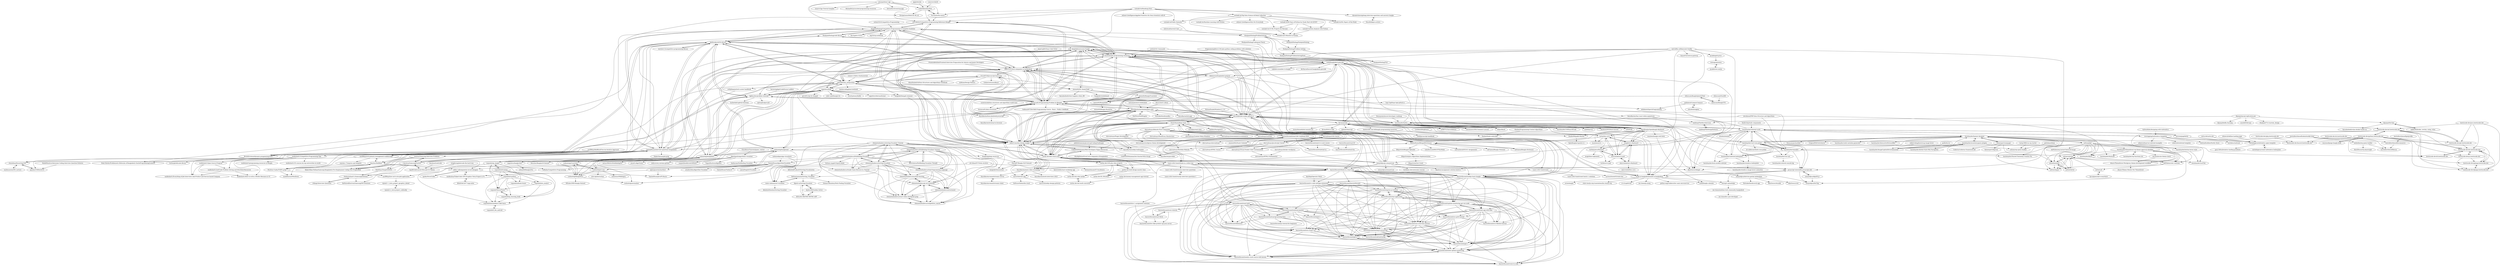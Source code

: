digraph G {
"camoverride/lit" -> "codeitlikemiley/DSA" ["e"=1]
"ShahjalalShohag/code-library" -> "ShahjalalShohag/Competitive-Programming-A-Complete-Guideline" ["e"=1]
"ShahjalalShohag/code-library" -> "me-shaon/bangla-programming-resources" ["e"=1]
"ShahjalalShohag/code-library" -> "AnikSarker/ACM-Library" ["e"=1]
"gudh/ihover" -> "hasinhayder/ImageCaptionHoverAnimation" ["e"=1]
"Tuccinator/hn-moocs" -> "codeitlikemiley/DSA"
"Tuccinator/hn-moocs" -> "n3o-d4rk3r/Competitive-Programming-Reference-Bangla"
"jesyspa/linear-cpp" -> "sinairv/Cpp-Tutorial-Samples" ["e"=1]
"jesyspa/linear-cpp" -> "Tuccinator/hn-moocs"
"jesyspa/linear-cpp" -> "codeitlikemiley/DSA"
"jesyspa/linear-cpp" -> "Michael0x2a/curated-programming-resources" ["e"=1]
"jesyspa/linear-cpp" -> "bewuethr/stroustrup-ppp" ["e"=1]
"jesyspa/linear-cpp" -> "n3o-d4rk3r/Competitive-Programming-Reference-Bangla"
"jesyspa/linear-cpp" -> "ShahjalalShohag/Competitive-Programming-A-Complete-Guideline"
"jesyspa/linear-cpp" -> "NavigoLearn/Math-for-ML-AI"
"AnikSarker/ACM-Library" -> "Bruteforceman/dynamic-progamming-book"
"AnikSarker/ACM-Library" -> "lightoj-dev/problem-tutorials"
"AnikSarker/ACM-Library" -> "Anachor/HellBent"
"AnikSarker/ACM-Library" -> "csebuetnlp/banglabert"
"AnikSarker/ACM-Library" -> "sabir4063/my_preparation"
"AnikSarker/ACM-Library" -> "ShahjalalShohag/Competitive-Programming-A-Complete-Guideline"
"AnikSarker/ACM-Library" -> "TamimEhsan/interview-questions-bangladesh"
"AnikSarker/ACM-Library" -> "hasancse91/Programming-Problem-In-Bengali"
"AnikSarker/ACM-Library" -> "me-shaon/bangla-programming-resources"
"AnikSarker/ACM-Library" -> "MBSTUPC/tech-companies-in-bangladesh"
"AnikSarker/ACM-Library" -> "Shah-Shishir/Problemsets-Editorials-of-Bangladesh-OnsiteProgrammingContests"
"AnikSarker/ACM-Library" -> "mochow13/competitive-programming-library" ["e"=1]
"AnikSarker/ACM-Library" -> "zarif98sjs/xv6-memory-management-walkthrough"
"AnikSarker/ACM-Library" -> "Mushtari-Sadia/TOEFL-prep"
"AnikSarker/ACM-Library" -> "banglakit/awesome-bangla"
"devsonket/devsonket.github.io" -> "me-shaon/bangla-programming-resources"
"devsonket/devsonket.github.io" -> "lahin31/system-design-bangla"
"devsonket/devsonket.github.io" -> "zonayedpca/js.zonayed.me"
"devsonket/devsonket.github.io" -> "learnwithsumit/think-in-a-react-way"
"devsonket/devsonket.github.io" -> "hasancse91/Programming-Problem-In-Bengali"
"devsonket/devsonket.github.io" -> "mrhm-dev/full-stack-army"
"devsonket/devsonket.github.io" -> "MBSTUPC/tech-companies-in-bangladesh"
"devsonket/devsonket.github.io" -> "nuhil/bangladesh-geocode"
"devsonket/devsonket.github.io" -> "OpenBangla/OpenBangla-Keyboard"
"devsonket/devsonket.github.io" -> "learnwithsumit/nodejs-basic-bangla"
"devsonket/devsonket.github.io" -> "hasinhayder/hydra"
"devsonket/devsonket.github.io" -> "StaticMania/keep-react"
"devsonket/devsonket.github.io" -> "foyzulkarim/mernboilerplate-antd"
"devsonket/devsonket.github.io" -> "ikrum/potaka"
"devsonket/devsonket.github.io" -> "banglakit/awesome-bangla"
"tareq1988/vue-wp-starter" -> "sultann/wp-query-builder" ["e"=1]
"MBSTUPC/tech-companies-in-bangladesh" -> "lahin31/system-design-bangla"
"MBSTUPC/tech-companies-in-bangladesh" -> "TamimEhsan/interview-questions-bangladesh"
"MBSTUPC/tech-companies-in-bangladesh" -> "me-shaon/bangla-programming-resources"
"MBSTUPC/tech-companies-in-bangladesh" -> "made-in-bangladesh/made-in-bangladesh"
"MBSTUPC/tech-companies-in-bangladesh" -> "sabir4063/my_preparation"
"MBSTUPC/tech-companies-in-bangladesh" -> "devsonket/devsonket.github.io"
"MBSTUPC/tech-companies-in-bangladesh" -> "banglakit/awesome-bangla"
"MBSTUPC/tech-companies-in-bangladesh" -> "hasancse91/Programming-Problem-In-Bengali"
"MBSTUPC/tech-companies-in-bangladesh" -> "ShahjalalShohag/Competitive-Programming-A-Complete-Guideline"
"MBSTUPC/tech-companies-in-bangladesh" -> "AnikSarker/ACM-Library"
"MBSTUPC/tech-companies-in-bangladesh" -> "ifahimreza/bangladesh-geojson"
"MBSTUPC/tech-companies-in-bangladesh" -> "vivasoft-ltd/javascript-bootcamp"
"MBSTUPC/tech-companies-in-bangladesh" -> "mrhm-dev/full-stack-army"
"MBSTUPC/tech-companies-in-bangladesh" -> "lightoj-dev/problem-tutorials"
"MBSTUPC/tech-companies-in-bangladesh" -> "menon92/DL-Sneak-Peek"
"javascript-tutorial/bn.javascript.info" -> "made-in-bangladesh/made-in-bangladesh"
"javascript-tutorial/bn.javascript.info" -> "zonayedpca/DevTop"
"javascript-tutorial/bn.javascript.info" -> "zonayedpca/AlgoDS.js"
"javascript-tutorial/bn.javascript.info" -> "biswajit-saha/elolipi"
"raqueeb/ml-python" -> "raqueeb/TensorFlow2"
"raqueeb/ml-python" -> "raqueeb/mlbook-titanic"
"raqueeb/ml-python" -> "raqueeb/deep_learning_book"
"raqueeb/ml-python" -> "raqueeb/data_analyst"
"raqueeb/ml-python" -> "raqueeb/Intermediate-scikit-learn"
"mrhm-dev/money-management-app-tutorial" -> "mrhm-dev/wb-multi-converter"
"ifahimreza/bangladesh-geojson" -> "nuhil/bangladesh-geocode"
"ifahimreza/bangladesh-geojson" -> "MBSTUPC/tech-companies-in-bangladesh"
"ifahimreza/bangladesh-geojson" -> "made-in-bangladesh/made-in-bangladesh"
"ifahimreza/bangladesh-geojson" -> "lahin31/system-design-bangla"
"ifahimreza/bangladesh-geojson" -> "banglakit/awesome-bangla"
"ifahimreza/bangladesh-geojson" -> "AnikSarker/ACM-Library"
"ifahimreza/bangladesh-geojson" -> "sagorbrur/bnlp"
"ifahimreza/bangladesh-geojson" -> "devsonket/devsonket.github.io"
"ifahimreza/bangladesh-geojson" -> "AbmSourav/bdapis"
"nuhil/bangladesh-geocode" -> "ifahimreza/bangladesh-geojson"
"nuhil/bangladesh-geocode" -> "banglakit/awesome-bangla"
"nuhil/bangladesh-geocode" -> "lahin31/system-design-bangla"
"nuhil/bangladesh-geocode" -> "devsonket/devsonket.github.io"
"nuhil/bangladesh-geocode" -> "rakibdevs/number-to-bangla" ["e"=1]
"nuhil/bangladesh-geocode" -> "made-in-bangladesh/made-in-bangladesh"
"nuhil/bangladesh-geocode" -> "me-shaon/bangla-programming-resources"
"nuhil/bangladesh-geocode" -> "hasinhayder/hydra"
"nuhil/bangladesh-geocode" -> "devfaysal/laravel-bangladesh-geocode" ["e"=1]
"nuhil/bangladesh-geocode" -> "arif98741/laravelbdsms" ["e"=1]
"nuhil/bangladesh-geocode" -> "MBSTUPC/tech-companies-in-bangladesh"
"nuhil/bangladesh-geocode" -> "sslcommerz/SSLCommerz-Laravel" ["e"=1]
"nuhil/bangladesh-geocode" -> "Shipu/bkash" ["e"=1]
"nuhil/bangladesh-geocode" -> "AbmSourav/bdapis"
"nuhil/bangladesh-geocode" -> "ikrum/potaka"
"MahdiMashrur/Awesome-Coding-Interview-Question-Patterns" -> "ajoydas/CSEfest2019" ["e"=1]
"rosstopping/tailwindcss-templates" -> "michelegera/tailwindcss-open-template"
"rosstopping/tailwindcss-templates" -> "tailwindtoolbox/Nordic-Store" ["e"=1]
"rosstopping/tailwindcss-templates" -> "michdess/tailwind"
"rosstopping/tailwindcss-templates" -> "adamwathan/vue-tailwind-examples" ["e"=1]
"rosstopping/tailwindcss-templates" -> "colmtuite/tailwind-template" ["e"=1]
"rosstopping/tailwindcss-templates" -> "hasinhayder/tailwind-cards"
"envato/envato-theme-check" -> "Ataurr/Themeforest-Wordpress-theme-development-workflow" ["e"=1]
"raqueeb/mltraining" -> "raqueeb/nlp_bangla"
"raqueeb/mltraining" -> "raqueeb/ml-python"
"raqueeb/mltraining" -> "raqueeb/mlbook-titanic"
"raqueeb/mltraining" -> "raqueeb/data_analyst"
"raqueeb/mltraining" -> "raqueeb/TensorFlow2"
"raqueeb/mltraining" -> "raqueeb/deep_learning_book"
"hasinhayder/ImageCaptionHoverAnimation" -> "hasinhayder/essential-jquery-plugins"
"hasinhayder/ImageCaptionHoverAnimation" -> "hasinhayder/banner-designer"
"clementmihailescu/machine-learning" -> "clementmihailescu/js-ml-workshop"
"clementmihailescu/machine-learning" -> "clementmihailescu/competitive_search"
"clementmihailescu/machine-learning" -> "clementmihailescu/react-redux-checkpoint-prep"
"clementmihailescu/machine-learning" -> "clementmihailescu/investment"
"hasinhayder/essential-jquery-plugins" -> "hasinhayder/banner-designer"
"hasinhayder/essential-jquery-plugins" -> "zafree/colornip"
"hasinhayder/essential-jquery-plugins" -> "obiPlabon/color-switcher"
"hasinhayder/essential-jquery-plugins" -> "hasinhayder/Airbnb-Style-FAQ-Navigation"
"hasinhayder/essential-jquery-plugins" -> "hasinhayder/ImageCaptionHoverAnimation"
"hasinhayder/themeforest-wp-theme-approval-checklist" -> "hasinhayder/wp-functions-list"
"hasinhayder/themeforest-wp-theme-approval-checklist" -> "Ataurr/Themeforest-Wordpress-theme-development-workflow"
"hasinhayder/themeforest-wp-theme-approval-checklist" -> "hasinhayder/fifawc"
"hasinhayder/themeforest-wp-theme-approval-checklist" -> "obiPlabon/color-switcher"
"hasinhayder/themeforest-wp-theme-approval-checklist" -> "envato/envato-theme-check" ["e"=1]
"hasinhayder/themeforest-wp-theme-approval-checklist" -> "zafree/colornip"
"hasinhayder/themeforest-wp-theme-approval-checklist" -> "hasinhayder/fatalsafe"
"MohMaya/TargetSMSNG" -> "chaharnishant11/SamsungSolutions"
"raqueeb/deep_learning_book" -> "raqueeb/TensorFlow2"
"raqueeb/deep_learning_book" -> "raqueeb/Intermediate-scikit-learn"
"ArjArav98/Sudoku-Solver" -> "dipesh-m/Sorting-Visualizer"
"ArjArav98/Sudoku-Solver" -> "KISLAYA-SRI/THE-METRO-APP"
"mochow13/competitive-programming-library" -> "AnikSarker/ACM-Library" ["e"=1]
"hasinhayder/wp-functions-list" -> "hasinhayder/themeforest-wp-theme-approval-checklist"
"WaftTech/WaftEngine" -> "foyzulkarim/mernboilerplate-antd" ["e"=1]
"masnun/django-bangla-book" -> "howtocode-dev/python.howtocode.dev"
"zonayedpca/AlgoDS.js" -> "javascript-tutorial/bn.javascript.info"
"zonayedpca/AlgoDS.js" -> "zonayedpca/DevTop"
"made-in-bangladesh/made-in-bangladesh" -> "javascript-tutorial/bn.javascript.info"
"made-in-bangladesh/made-in-bangladesh" -> "stale-reactjs-org-translations/bn.reactjs.org"
"made-in-bangladesh/made-in-bangladesh" -> "nuhil/bangla-calendar"
"made-in-bangladesh/made-in-bangladesh" -> "biswajit-saha/elolipi"
"made-in-bangladesh/made-in-bangladesh" -> "s1s1ty/gittivity" ["e"=1]
"made-in-bangladesh/made-in-bangladesh" -> "MBSTUPC/tech-companies-in-bangladesh"
"made-in-bangladesh/made-in-bangladesh" -> "me-shaon/js-jsonq" ["e"=1]
"made-in-bangladesh/made-in-bangladesh" -> "pathao-eng/cookiecutter-sanic-microservice"
"made-in-bangladesh/made-in-bangladesh" -> "arsho/bangla"
"ajoydas/CSEfest2019" -> "sihatafnan/Dissecting-Xv6"
"hasinhayder/fifawc" -> "hasinhayder/LastTab"
"raqueeb/TensorFlow2" -> "raqueeb/Intermediate-scikit-learn"
"raqueeb/TensorFlow2" -> "raqueeb/deep_learning_book"
"ritikagr/Interview-Questions" -> "chaharnishant11/SamsungSolutions"
"tailwindlabs/designing-with-tailwindcss" -> "rosstopping/tailwindcss-templates" ["e"=1]
"the-hyp0cr1t3/CC" -> "ShahjalalShohag/Competitive-Programming-A-Complete-Guideline" ["e"=1]
"Kethantummala/Sorting_Visualizer" -> "AbhishekPrakash5/Sorting-Visualization"
"Kethantummala/Sorting_Visualizer" -> "ramiz-rahman/sort-visualizer"
"Kethantummala/Sorting_Visualizer" -> "dipesh-m/Sorting-Visualizer"
"Kethantummala/Sorting_Visualizer" -> "Suhaan-Bhandary/Path-Finding-Visualizer"
"thedevdojo/tails-components" -> "hasinhayder/tailwind-cards" ["e"=1]
"dipesh-m/Sorting-Visualizer" -> "ArjArav98/Sudoku-Solver"
"dipesh-m/Sorting-Visualizer" -> "KISLAYA-SRI/THE-METRO-APP"
"nemanjam/mern-boilerplate" -> "foyzulkarim/mernboilerplate-antd" ["e"=1]
"s-kachroo/SamsungPractice" -> "rsenwar/Samsung-Interview-Problems"
"s-kachroo/SamsungPractice" -> "Rahat-Khan-Pathan/Samsung-Bangladesh-Pre-Employment-Coding-Test-Preparation"
"s-kachroo/SamsungPractice" -> "MohMaya/TargetSMSNG"
"s-kachroo/SamsungPractice" -> "chaharnishant11/SamsungSolutions"
"s-kachroo/SamsungPractice" -> "TamimEhsan/interview-questions-bangladesh"
"s-kachroo/SamsungPractice" -> "teja963/Advanced-DSA-and-CS-Theory"
"s-kachroo/SamsungPractice" -> "thePairedElectron/SamsungSWCSolutions"
"s-kachroo/SamsungPractice" -> "MBSTUPC/tech-companies-in-bangladesh"
"ShahjalalShohag/Competitive-Programming-A-Complete-Guideline" -> "ShahjalalShohag/code-library" ["e"=1]
"ShahjalalShohag/Competitive-Programming-A-Complete-Guideline" -> "the-hyp0cr1t3/CC" ["e"=1]
"ShahjalalShohag/Competitive-Programming-A-Complete-Guideline" -> "me-shaon/bangla-programming-resources"
"ShahjalalShohag/Competitive-Programming-A-Complete-Guideline" -> "AnikSarker/ACM-Library"
"ShahjalalShohag/Competitive-Programming-A-Complete-Guideline" -> "n3o-d4rk3r/Competitive-Programming-Reference-Bangla"
"ShahjalalShohag/Competitive-Programming-A-Complete-Guideline" -> "TamimEhsan/interview-questions-bangladesh"
"ShahjalalShohag/Competitive-Programming-A-Complete-Guideline" -> "hasancse91/Programming-Problem-In-Bengali"
"ShahjalalShohag/Competitive-Programming-A-Complete-Guideline" -> "lahin31/system-design-bangla"
"ShahjalalShohag/Competitive-Programming-A-Complete-Guideline" -> "MBSTUPC/tech-companies-in-bangladesh"
"ShahjalalShohag/Competitive-Programming-A-Complete-Guideline" -> "sabir4063/my_preparation"
"ShahjalalShohag/Competitive-Programming-A-Complete-Guideline" -> "lightoj-dev/problem-tutorials"
"ShahjalalShohag/Competitive-Programming-A-Complete-Guideline" -> "Bruteforceman/dynamic-progamming-book"
"ShahjalalShohag/Competitive-Programming-A-Complete-Guideline" -> "ShahjalalShohag/ProblemSolving"
"ShahjalalShohag/Competitive-Programming-A-Complete-Guideline" -> "devsonket/devsonket.github.io"
"ShahjalalShohag/Competitive-Programming-A-Complete-Guideline" -> "bqi343/cp-notebook" ["e"=1]
"ProgrammingHero1/100-plus-python-coding-problems-with-solutions" -> "devsonket/devsonket.github.io" ["e"=1]
"ProgrammingHero1/100-plus-python-coding-problems-with-solutions" -> "learnwithsumit/nodejs-basic-bangla" ["e"=1]
"ProgrammingHero1/100-plus-python-coding-problems-with-solutions" -> "me-shaon/bangla-programming-resources" ["e"=1]
"sagorbrur/bangla-bert" -> "soham96/Bangla2Vec"
"careermonk/data-structures-and-algorithms-made-easy" -> "hasancse91/data-structures" ["e"=1]
"sagorbrur/bnlp" -> "banglakit/awesome-bangla"
"sagorbrur/bnlp" -> "csebuetnlp/banglabert"
"sagorbrur/bnlp" -> "csebuetnlp/banglanmt"
"sagorbrur/bnlp" -> "MinhasKamal/BengaliDictionary"
"sagorbrur/bnlp" -> "sagorbrur/bangla-bert"
"sagorbrur/bnlp" -> "goru001/nlp-for-bengali"
"sagorbrur/bnlp" -> "zabir-nabil/bangla-tts" ["e"=1]
"sagorbrur/bnlp" -> "csebuetnlp/BanglaNLG"
"sagorbrur/bnlp" -> "asraf-patoary/bnltk"
"sagorbrur/bnlp" -> "banglakit/bengali-stemmer"
"sagorbrur/bnlp" -> "raqueeb/nlp_bangla"
"sagorbrur/bnlp" -> "banglanlp/bnlp-resources"
"sagorbrur/bnlp" -> "sabir4063/my_preparation"
"sagorbrur/bnlp" -> "lightoj-dev/problem-tutorials"
"sagorbrur/bnlp" -> "sagorbrur/bntransformer"
"lifeparticle/Bengali-Alphabet" -> "lifeparticle/Java-Algorithms-Implementation"
"lifeparticle/Bengali-Alphabet" -> "Foysal87/Bangla-NLP-Dataset"
"biswajit-saha/elolipi" -> "me-shaon/medium-tech-community-bangladesh"
"Shafin098/pakhi-bhasha" -> "OpenBangla/rupantor-rs"
"clementmihailescu/Pathfinding-Visualizer-Tutorial" -> "clementmihailescu/Sorting-Visualizer-Tutorial"
"clementmihailescu/Pathfinding-Visualizer-Tutorial" -> "clementmihailescu/Pathfinding-Visualizer"
"clementmihailescu/Pathfinding-Visualizer-Tutorial" -> "clementmihailescu/Sorting-Visualizer"
"clementmihailescu/Pathfinding-Visualizer-Tutorial" -> "clementmihailescu/Oak-Programming-Language"
"clementmihailescu/Pathfinding-Visualizer-Tutorial" -> "clementmihailescu/machine-learning"
"clementmihailescu/Pathfinding-Visualizer-Tutorial" -> "clementmihailescu/Snake-Game-Reverse-LL-Tutorial"
"clementmihailescu/Pathfinding-Visualizer-Tutorial" -> "dhruvmisra/Pathfinding-Visualizer-ThreeJS" ["e"=1]
"clementmihailescu/Pathfinding-Visualizer-Tutorial" -> "clementmihailescu/competitive_search"
"clementmihailescu/Pathfinding-Visualizer-Tutorial" -> "clementmihailescu/js-ml-workshop"
"clementmihailescu/Pathfinding-Visualizer-Tutorial" -> "clementmihailescu/investment"
"dhruvmisra/Pathfinding-Visualizer-ThreeJS" -> "clementmihailescu/Pathfinding-Visualizer-Tutorial" ["e"=1]
"ncduy0303/Competitive-Programming" -> "ShahjalalShohag/Competitive-Programming-A-Complete-Guideline" ["e"=1]
"rsenwar/Samsung-Interview-Problems" -> "s-kachroo/SamsungPractice"
"rsenwar/Samsung-Interview-Problems" -> "Rahat-Khan-Pathan/Samsung-Bangladesh-Pre-Employment-Coding-Test-Preparation"
"rsenwar/Samsung-Interview-Problems" -> "MohMaya/TargetSMSNG"
"Hasnayeen/laravel-developer-roadmap" -> "hasinhayder/hydra" ["e"=1]
"karansinghgit/CodeForces-Ladders" -> "lightoj-dev/problem-tutorials" ["e"=1]
"zonayedpca/js.zonayed.me" -> "devsonket/devsonket.github.io"
"zonayedpca/js.zonayed.me" -> "learnwithsumit/nodejs-basic-bangla"
"zonayedpca/js.zonayed.me" -> "javascript-tutorial/bn.javascript.info"
"zonayedpca/js.zonayed.me" -> "me-shaon/bangla-programming-resources"
"zonayedpca/js.zonayed.me" -> "lahin31/system-design-bangla"
"zonayedpca/js.zonayed.me" -> "zonayedpca/zonayed.me"
"zonayedpca/js.zonayed.me" -> "techdiary-dev/awesome-courses"
"zonayedpca/js.zonayed.me" -> "learnwithsumit/think-in-a-react-way"
"zonayedpca/js.zonayed.me" -> "mrhm-dev/full-stack-army"
"zonayedpca/js.zonayed.me" -> "zonayedpca/DevTop"
"zonayedpca/js.zonayed.me" -> "hasancse91/Programming-Problem-In-Bengali"
"zonayedpca/js.zonayed.me" -> "AbmSourav/bdapis"
"zonayedpca/js.zonayed.me" -> "MBSTUPC/tech-companies-in-bangladesh"
"zonayedpca/js.zonayed.me" -> "foyzulkarim/mernboilerplate-antd"
"clementmihailescu/Sorting-Visualizer-Tutorial" -> "clementmihailescu/Pathfinding-Visualizer-Tutorial"
"clementmihailescu/Sorting-Visualizer-Tutorial" -> "clementmihailescu/Sorting-Visualizer"
"clementmihailescu/Sorting-Visualizer-Tutorial" -> "clementmihailescu/Pathfinding-Visualizer"
"clementmihailescu/Sorting-Visualizer-Tutorial" -> "clementmihailescu/Oak-Programming-Language"
"clementmihailescu/Sorting-Visualizer-Tutorial" -> "clementmihailescu/machine-learning"
"clementmihailescu/Sorting-Visualizer-Tutorial" -> "clementmihailescu/Snake-Game-Reverse-LL-Tutorial"
"clementmihailescu/Sorting-Visualizer-Tutorial" -> "clementmihailescu/competitive_search"
"clementmihailescu/Sorting-Visualizer-Tutorial" -> "clementmihailescu/js-ml-workshop"
"clementmihailescu/Sorting-Visualizer-Tutorial" -> "clementmihailescu/investment"
"clementmihailescu/Sorting-Visualizer-Tutorial" -> "clementmihailescu/react-redux-checkpoint-prep"
"clementmihailescu/Sorting-Visualizer-Tutorial" -> "ramiz-rahman/sort-visualizer"
"praveenjuge/kutty" -> "hasinhayder/tailwind-cards" ["e"=1]
"praveenjuge/kutty" -> "michelegera/tailwindcss-open-template" ["e"=1]
"howtocode-dev/php.howtocode.dev" -> "howtocode-dev/laravel.howtocode.dev"
"menon92/DL-Sneak-Peek" -> "menon92/BanglaTranslator"
"menon92/DL-Sneak-Peek" -> "banglakit/awesome-bangla"
"menon92/DL-Sneak-Peek" -> "banglakit/shobdohash"
"menon92/DL-Sneak-Peek" -> "menon92/BangalASR"
"menon92/DL-Sneak-Peek" -> "faysalmehedi/what-happens-when_BN"
"keyding/Operator-Mono" -> "learnwithsumit/vs-code-settings-extensions" ["e"=1]
"n3o-d4rk3r/Competitive-Programming-Reference-Bangla" -> "ShahjalalShohag/Competitive-Programming-A-Complete-Guideline"
"n3o-d4rk3r/Competitive-Programming-Reference-Bangla" -> "hasancse91/Programming-Problem-In-Bengali"
"n3o-d4rk3r/Competitive-Programming-Reference-Bangla" -> "lahin31/system-design-bangla"
"n3o-d4rk3r/Competitive-Programming-Reference-Bangla" -> "me-shaon/bangla-programming-resources"
"n3o-d4rk3r/Competitive-Programming-Reference-Bangla" -> "AnikSarker/ACM-Library"
"omicronlab/avro-pad" -> "torifat/avro-pad"
"omicronlab/avro-pad" -> "omicronlab/Avro-Keyboard"
"omicronlab/avro-pad" -> "torifat/jsAvroPhonetic"
"omicronlab/avro-pad" -> "mugli/Avro-Keyboard"
"omicronlab/avro-pad" -> "sarim/ibus-avro"
"ramiz-rahman/sort-visualizer" -> "Kethantummala/Sorting_Visualizer"
"ramiz-rahman/sort-visualizer" -> "AbdallahHemdan/Sorting-Visualizer" ["e"=1]
"howtocode-dev/git.howtocode.dev" -> "howtocode-dev/ml.howtocode.dev"
"howtocode-dev/git.howtocode.dev" -> "howtocode-dev/ds.howtocode.dev"
"howtocode-dev/python.howtocode.dev" -> "howtocode-dev/ml.howtocode.dev"
"howtocode-dev/python.howtocode.dev" -> "howtocode-dev/ds.howtocode.dev"
"howtocode-dev/python.howtocode.dev" -> "howtocode-dev/git.howtocode.dev"
"howtocode-dev/python.howtocode.dev" -> "howtocode-dev/django.howtocode.dev"
"howtocode-dev/python.howtocode.dev" -> "howtocode-dev/laravel.howtocode.dev"
"howtocode-dev/python.howtocode.dev" -> "masnun/django-bangla-book"
"howtocode-dev/python.howtocode.dev" -> "howtocode-dev/dl.howtocode.dev"
"howtocode-dev/python.howtocode.dev" -> "howtocode-dev/js.howtocode.dev"
"sabir4063/my_preparation" -> "AnikSarker/ACM-Library"
"sabir4063/my_preparation" -> "rathijitpapon/tech-career-handbook"
"sabir4063/my_preparation" -> "vivasoft-ltd/javascript-bootcamp"
"sabir4063/my_preparation" -> "MBSTUPC/tech-companies-in-bangladesh"
"sabir4063/my_preparation" -> "lightoj-dev/problem-tutorials"
"sabir4063/my_preparation" -> "csebuetnlp/banglabert"
"sabir4063/my_preparation" -> "me-shaon/bangla-programming-resources"
"sabir4063/my_preparation" -> "sagorbrur/bnlp"
"sabir4063/my_preparation" -> "menon92/DL-Sneak-Peek"
"sabir4063/my_preparation" -> "banglakit/awesome-bangla"
"sabir4063/my_preparation" -> "hasancse91/Programming-Problem-In-Bengali"
"sabir4063/my_preparation" -> "tamim/codinginterviewbook"
"sabir4063/my_preparation" -> "ShahjalalShohag/Competitive-Programming-A-Complete-Guideline"
"sabir4063/my_preparation" -> "Bruteforceman/dynamic-progamming-book"
"sabir4063/my_preparation" -> "lahin31/system-design-bangla"
"howtocode-dev/sh.howtocode.dev" -> "howtocode-dev/laravel.howtocode.dev"
"howtocode-dev/sh.howtocode.dev" -> "howtocode-dev/golang.howtocode.dev"
"ChoudharyChanchal/game_control" -> "dipeshpatil/algorithms-visualiser" ["e"=1]
"raqueeb/nlp_bangla" -> "raqueeb/deep_learning_book"
"raqueeb/nlp_bangla" -> "raqueeb/mltraining"
"raqueeb/nlp_bangla" -> "raqueeb/TensorFlow2"
"raqueeb/nlp_bangla" -> "raqueeb/Intermediate-scikit-learn"
"raqueeb/nlp_bangla" -> "raqueeb/ml-python"
"nileshsah/harwest-tool" -> "ShahjalalShohag/ProblemSolving" ["e"=1]
"dipeshpatil/algorithms-visualiser" -> "YugantKachroo/Algoflow"
"dipeshpatil/algorithms-visualiser" -> "aarnav982023/PathfindingVis"
"dipeshpatil/algorithms-visualiser" -> "baeharam/Pathfinding-Visualizer"
"dipeshpatil/algorithms-visualiser" -> "pran01/AlgoVision"
"dipeshpatil/algorithms-visualiser" -> "rediscovery-io/remo-python"
"dipeshpatil/algorithms-visualiser" -> "sanjeethboddi/contribHack"
"me-shaon/medium-tech-community-bangladesh" -> "me-shaon/be-a-pro-developer"
"michelegera/tailwindcss-open-template" -> "gary149/tailwindcss-landing-gradients"
"michelegera/tailwindcss-open-template" -> "michelegera/create-tailwindcss-boilerplate"
"foyzulkarim/rbac-react-redux-aspnetcore" -> "habibsql/TheMicroServices"
"menon92/BanglaTranslator" -> "menon92/BangalASR"
"michelegera/create-tailwindcss-boilerplate" -> "michelegera/tailwindcss-open-template"
"AbmSourav/bdapis" -> "zonayedpca/electron-gatsby-boilerplate"
"kentcdodds/react-workshop-app" -> "mrhm-dev/wb-color-picker" ["e"=1]
"baps-bgd/baps-bgd.github.io" -> "anikakash/SportsProgramming"
"howtocode-dev/golang.howtocode.dev" -> "howtocode-dev/ds.howtocode.dev"
"howtocode-dev/golang.howtocode.dev" -> "howtocode-dev/django.howtocode.dev"
"Anachor/HellBent" -> "Mushtari-Sadia/TOEFL-prep"
"Anachor/HellBent" -> "zarif98sjs/xv6-memory-management-walkthrough"
"Anachor/HellBent" -> "abdur-rafi/sequential-circuit-designer"
"Anachor/HellBent" -> "mahdihasnat/MooDown"
"Anachor/HellBent" -> "Lelbaba/Competitive-Programming"
"raqueeb/Intermediate-scikit-learn" -> "raqueeb/tf_lite_android"
"kyco/jquery.kyco.easyshare" -> "zafree/salt"
"torifat/jsAvroPhonetic" -> "torifat/avro-pad"
"torifat/jsAvroPhonetic" -> "mugli/libavrophonetic"
"torifat/jsAvroPhonetic" -> "omicronlab/avro-pad"
"lifeparticle/Java-Algorithms-Implementation" -> "lifeparticle/Gist-Count"
"hasinhayder/vue-calc" -> "hasinhayder/colored-console-log"
"zonayedpca/electron-gatsby-boilerplate" -> "AbmSourav/std"
"zonayedpca/electron-gatsby-boilerplate" -> "MuttakinHasib/covid-app"
"zonayedpca/electron-gatsby-boilerplate" -> "AbmSourav/localdb"
"howtocode-dev/java.howtocode.dev" -> "howtocode-dev/django.howtocode.dev"
"howtocode-dev/java.howtocode.dev" -> "howtocode-dev/ds.howtocode.dev"
"howtocode-dev/java.howtocode.dev" -> "howtocode-dev/git.howtocode.dev"
"howtocode-dev/java.howtocode.dev" -> "howtocode-dev/ml.howtocode.dev"
"howtocode-dev/ds.howtocode.dev" -> "howtocode-dev/golang.howtocode.dev"
"howtocode-dev/ds.howtocode.dev" -> "howtocode-dev/dl.howtocode.dev"
"howtocode-dev/ds.howtocode.dev" -> "howtocode-dev/js.howtocode.dev"
"raqueeb/tf_lite_android" -> "raqueeb/Intermediate-scikit-learn"
"habibsql/TheDesignPatterns" -> "habibsql/TheMicroServices"
"howtocode-dev/js.howtocode.dev" -> "howtocode-dev/ds.howtocode.dev"
"howtocode-dev/js.howtocode.dev" -> "howtocode-dev/golang.howtocode.dev"
"howtocode-dev/js.howtocode.dev" -> "howtocode-dev/django.howtocode.dev"
"howtocode-dev/django.howtocode.dev" -> "howtocode-dev/ds.howtocode.dev"
"howtocode-dev/django.howtocode.dev" -> "howtocode-dev/golang.howtocode.dev"
"mahimanzum/NN_Lecture" -> "sihatafnan/Dissecting-Xv6"
"learnwithsumit/express-js-tutorial" -> "learnwithsumit/next-uptime-monitoring"
"learnwithsumit/express-js-tutorial" -> "learnwithsumit/nextjs-crash-course-with-heroes"
"learnwithsumit/express-js-tutorial" -> "learnwithsumit/jspt-2"
"learnwithsumit/express-js-tutorial" -> "learnwithsumit/chat-application"
"learnwithsumit/express-js-tutorial" -> "learnwithsumit/testing-in-javascript"
"learnwithsumit/express-js-tutorial" -> "learnwithsumit/ice-cream-vue"
"learnwithsumit/express-js-tutorial" -> "learnwithsumit/sass-overview-tutorial"
"learnwithsumit/express-js-tutorial" -> "learnwithsumit/voice-to-code"
"learnwithsumit/express-js-tutorial" -> "learnwithsumit/jspt-1"
"TamimEhsan/AlgorithmVisualizer" -> "JasonFengGit/Visualizer" ["e"=1]
"TamimEhsan/AlgorithmVisualizer" -> "abdur-rafi/sequential-circuit-designer"
"TamimEhsan/AlgorithmVisualizer" -> "arnabuchiha/Algorithm-Visualizer"
"TamimEhsan/AlgorithmVisualizer" -> "TamimEhsan/Tuition-E"
"TamimEhsan/AlgorithmVisualizer" -> "TamimEhsan/JavaFX-Basics"
"TamimEhsan/AlgorithmVisualizer" -> "zarif98sjs/how-not-to-do-phd-application"
"TamimEhsan/AlgorithmVisualizer" -> "openaquarium/marlincv"
"TamimEhsan/AlgorithmVisualizer" -> "AbhishekPrakash5/Sorting-Visualization"
"hasinhayder/banner-designer" -> "hasinhayder/essential-jquery-plugins"
"hasinhayder/banner-designer" -> "hasinhayder/LastTab"
"hasinhayder/banner-designer" -> "hasinhayder/button-hover-style"
"hasinhayder/banner-designer" -> "zafree/bootaide"
"hasinhayder/banner-designer" -> "zafree/pilpil"
"hasinhayder/banner-designer" -> "zafree/shapes"
"hasinhayder/banner-designer" -> "themexpert/onepager"
"hasinhayder/banner-designer" -> "hasinhayder/vue3-icon-picker"
"hasinhayder/banner-designer" -> "theanam/pochaslider"
"hasinhayder/banner-designer" -> "zafree/colornip"
"hasinhayder/banner-designer" -> "hasinhayder/fatalsafe"
"hasinhayder/banner-designer" -> "hasinhayder/wpsqlite"
"hasinhayder/banner-designer" -> "OriginalEXE/Switcheroo"
"hasinhayder/banner-designer" -> "hasinhayder/cmb2-metabox-generator"
"hasinhayder/banner-designer" -> "hasinhayder/InteractiveForwardBot"
"qqqil/ebooks" -> "codeitlikemiley/DSA" ["e"=1]
"PriontoAbdullah/Frontend-Interview-Preparation-for-Interns-and-Junior-Developers" -> "lahin31/system-design-bangla" ["e"=1]
"PriontoAbdullah/Frontend-Interview-Preparation-for-Interns-and-Junior-Developers" -> "MBSTUPC/tech-companies-in-bangladesh" ["e"=1]
"sadanandpai/algo-visualizers" -> "ramiz-rahman/sort-visualizer" ["e"=1]
"sadanandpai/algo-visualizers" -> "TamimEhsan/AlgorithmVisualizer" ["e"=1]
"KISLAYA-SRI/THE-METRO-APP" -> "dipesh-m/Sorting-Visualizer"
"KISLAYA-SRI/THE-METRO-APP" -> "ArjArav98/Sudoku-Solver"
"learnwithsumit/think-in-a-react-way" -> "learnwithsumit/express-js-tutorial"
"learnwithsumit/think-in-a-react-way" -> "learnwithsumit/nodejs-basic-bangla"
"learnwithsumit/think-in-a-react-way" -> "learnwithsumit/uptime-monitoring-api-raw-node"
"learnwithsumit/think-in-a-react-way" -> "learnwithsumit/chat-application"
"learnwithsumit/think-in-a-react-way" -> "learnwithsumit/react-quiz"
"learnwithsumit/think-in-a-react-way" -> "learnwithsumit/vs-code-settings-extensions"
"learnwithsumit/think-in-a-react-way" -> "learnwithsumit/css-grid-tutorial"
"learnwithsumit/think-in-a-react-way" -> "learnwithsumit/tailwind-playlist"
"learnwithsumit/think-in-a-react-way" -> "learnwithsumit/learnwithsumit"
"learnwithsumit/think-in-a-react-way" -> "learnwithsumit/testing-in-javascript"
"learnwithsumit/think-in-a-react-way" -> "learnwithsumit/todo-app-with-dom"
"learnwithsumit/think-in-a-react-way" -> "learnwithsumit/sass-overview-tutorial"
"learnwithsumit/think-in-a-react-way" -> "learnwithsumit/nextjs-crash-course-with-heroes"
"learnwithsumit/think-in-a-react-way" -> "learnwithsumit/next-uptime-monitoring"
"learnwithsumit/think-in-a-react-way" -> "learnwithsumit/ice-cream-vue"
"learnwithsumit/chat-application" -> "learnwithsumit/express-js-tutorial"
"learnwithsumit/chat-application" -> "learnwithsumit/next-uptime-monitoring"
"learnwithsumit/chat-application" -> "learnwithsumit/testing-in-javascript"
"learnwithsumit/chat-application" -> "learnwithsumit/sass-overview-tutorial"
"learnwithsumit/chat-application" -> "learnwithsumit/nextjs-crash-course-with-heroes"
"learnwithsumit/chat-application" -> "learnwithsumit/voice-to-code"
"learnwithsumit/chat-application" -> "learnwithsumit/jspt-2"
"learnwithsumit/chat-application" -> "learnwithsumit/ice-cream-vue"
"learnwithsumit/chat-application" -> "learnwithsumit/jspt-1"
"learnwithsumit/chat-application" -> "learnwithsumit/adriantwarog"
"learnwithsumit/chat-application" -> "learnwithsumit/uptime-monitoring-api-raw-node"
"learnwithsumit/nodejs-basic-bangla" -> "learnwithsumit/express-js-tutorial"
"learnwithsumit/nodejs-basic-bangla" -> "learnwithsumit/uptime-monitoring-api-raw-node"
"learnwithsumit/nodejs-basic-bangla" -> "learnwithsumit/vs-code-settings-extensions"
"learnwithsumit/nodejs-basic-bangla" -> "learnwithsumit/think-in-a-react-way"
"learnwithsumit/nodejs-basic-bangla" -> "learnwithsumit/chat-application"
"learnwithsumit/nodejs-basic-bangla" -> "learnwithsumit/nextjs-crash-course-with-heroes"
"learnwithsumit/nodejs-basic-bangla" -> "learnwithsumit/todo-app-with-dom"
"learnwithsumit/nodejs-basic-bangla" -> "learnwithsumit/next-uptime-monitoring"
"learnwithsumit/nodejs-basic-bangla" -> "learnwithsumit/css-grid-tutorial"
"learnwithsumit/nodejs-basic-bangla" -> "learnwithsumit/voice-to-code"
"learnwithsumit/nodejs-basic-bangla" -> "learnwithsumit/testing-in-javascript"
"learnwithsumit/nodejs-basic-bangla" -> "learnwithsumit/sass-overview-tutorial"
"learnwithsumit/nodejs-basic-bangla" -> "learnwithsumit/ice-cream-vue"
"learnwithsumit/nodejs-basic-bangla" -> "learnwithsumit/jspt-1"
"learnwithsumit/nodejs-basic-bangla" -> "learnwithsumit/css-flexbox-tutorial"
"foyzulkarim/mernboilerplate-antd" -> "foyzulkarim/mern-video-streaming"
"foyzulkarim/mernboilerplate-antd" -> "foyzulkarim/linux-playbook-javascript"
"foyzulkarim/mernboilerplate-antd" -> "foyzulkarim/parcelkoi"
"foyzulkarim/mernboilerplate-antd" -> "foyzulkarim/nodejs-boilerplate"
"foyzulkarim/mernboilerplate-antd" -> "learnwithsumit/nodejs-basic-bangla"
"foyzulkarim/mernboilerplate-antd" -> "devsonket/devsonket.github.io"
"foyzulkarim/mernboilerplate-antd" -> "lahin31/system-design-bangla"
"foyzulkarim/mernboilerplate-antd" -> "WaftTech/WaftEngine" ["e"=1]
"foyzulkarim/mernboilerplate-antd" -> "hasancse91/Programming-Problem-In-Bengali"
"foyzulkarim/mernboilerplate-antd" -> "tanvirrb/event-app"
"foyzulkarim/mernboilerplate-antd" -> "MuttakinHasib/anafiya"
"foyzulkarim/mernboilerplate-antd" -> "mrhm-dev/full-stack-army"
"foyzulkarim/mernboilerplate-antd" -> "vivasoft-ltd/javascript-bootcamp"
"foyzulkarim/mernboilerplate-antd" -> "foyzulkarim/rbac-react-redux-aspnetcore"
"foyzulkarim/mernboilerplate-antd" -> "foyzulkarim/botsapp"
"learnwithsumit/nextjs-crash-course-with-heroes" -> "learnwithsumit/next-uptime-monitoring"
"learnwithsumit/nextjs-crash-course-with-heroes" -> "learnwithsumit/voice-to-code"
"shovoalways/Visual-Studio-Code-Customization" -> "shovoalways/HTML-Fundamental"
"mhaecal/skilline-landing-page" -> "michelegera/tailwindcss-open-template" ["e"=1]
"idurar/mern-admin" -> "foyzulkarim/mernboilerplate-antd" ["e"=1]
"miketricking/bootstrap-image-hover" -> "hasinhayder/ImageCaptionHoverAnimation" ["e"=1]
"salvia-kit/salvia-kit" -> "michelegera/tailwindcss-open-template" ["e"=1]
"rathijitpapon/tech-career-handbook" -> "zarif98sjs/xv6-memory-management-walkthrough"
"csebuetnlp/banglanmt" -> "csebuetnlp/banglabert"
"csebuetnlp/banglanmt" -> "csebuetnlp/BanglaNLG"
"csebuetnlp/banglanmt" -> "sagorbrur/bnlp"
"csebuetnlp/banglanmt" -> "csebuetnlp/xl-sum"
"csebuetnlp/banglanmt" -> "banglanlp/bnlp-resources"
"csebuetnlp/banglanmt" -> "MinhasKamal/BengaliDictionary"
"csebuetnlp/banglanmt" -> "banglakit/awesome-bangla"
"csebuetnlp/banglanmt" -> "csebuetnlp/normalizer"
"codeitlikemiley/DSA" -> "Tuccinator/hn-moocs"
"codeitlikemiley/DSA" -> "NavigoLearn/Math-for-ML-AI"
"codeitlikemiley/DSA" -> "n3o-d4rk3r/Competitive-Programming-Reference-Bangla"
"hasinhayder/tailwind-cards" -> "hasinhayder/tailwind-boilerplate"
"hasinhayder/tailwind-cards" -> "hasinhayder/wpsqlite"
"hasinhayder/tailwind-cards" -> "hasinhayder/vue3-icon-picker"
"hasinhayder/tailwind-cards" -> "hasinhayder/hydra"
"hasinhayder/tailwind-cards" -> "praveenjuge/kutty" ["e"=1]
"hasinhayder/tailwind-cards" -> "hasinhayder/tesla-modelx-tailwind"
"hasinhayder/tailwind-cards" -> "devsonket/devsonket.github.io"
"hasinhayder/tailwind-cards" -> "rosstopping/tailwindcss-templates"
"hasinhayder/tailwind-cards" -> "hasinhayder/windicss-boilerplate"
"hasinhayder/tailwind-cards" -> "javascript-tutorial/bn.javascript.info"
"hasinhayder/tailwind-cards" -> "zonayedpca/js.zonayed.me"
"hasinhayder/tailwind-cards" -> "hasinhayder/banner-designer"
"hasinhayder/tailwind-cards" -> "xtendui/xtendui" ["e"=1]
"hasinhayder/tailwind-cards" -> "learnwithsumit/nodejs-basic-bangla"
"lahin31/system-design-bangla" -> "me-shaon/bangla-programming-resources"
"lahin31/system-design-bangla" -> "devsonket/devsonket.github.io"
"lahin31/system-design-bangla" -> "MBSTUPC/tech-companies-in-bangladesh"
"lahin31/system-design-bangla" -> "mrhm-dev/full-stack-army"
"lahin31/system-design-bangla" -> "TamimEhsan/interview-questions-bangladesh"
"lahin31/system-design-bangla" -> "hasancse91/Programming-Problem-In-Bengali"
"lahin31/system-design-bangla" -> "nuhil/bangladesh-geocode"
"lahin31/system-design-bangla" -> "foyzulkarim/mern-video-streaming"
"lahin31/system-design-bangla" -> "StaticMania/keep-react"
"lahin31/system-design-bangla" -> "foyzulkarim/nodejs-boilerplate"
"lahin31/system-design-bangla" -> "vivasoft-ltd/javascript-bootcamp"
"lahin31/system-design-bangla" -> "ShahjalalShohag/Competitive-Programming-A-Complete-Guideline"
"lahin31/system-design-bangla" -> "learnwithsumit/think-in-a-react-way"
"lahin31/system-design-bangla" -> "CodeWithMohaimin/Web-Developers-Figma-Resources"
"lahin31/system-design-bangla" -> "n3o-d4rk3r/Competitive-Programming-Reference-Bangla"
"hasinhayder/vue3-icon-picker" -> "hasinhayder/wpsqlite"
"hasinhayder/vue3-icon-picker" -> "hasinhayder/vue-calc"
"hasinhayder/vue3-icon-picker" -> "hasinhayder/tailwind-boilerplate"
"hasinhayder/vue3-icon-picker" -> "AbmSourav/bdapis"
"hasinhayder/vue3-icon-picker" -> "hasinhayder/tailwind-cards"
"hasinhayder/vue3-icon-picker" -> "sh-sabbir/aesthetic-icon-picker"
"hasinhayder/vue3-icon-picker" -> "sultann/wp-query-builder"
"hasinhayder/vue3-icon-picker" -> "hasinhayder/banner-designer"
"hasinhayder/vue3-icon-picker" -> "zonayedpca/DevTop"
"AbhishekPrakash5/Sorting-Visualization" -> "Kethantummala/Sorting_Visualizer"
"sarim/ibus-avro" -> "OpenBangla/OpenBangla-Keyboard"
"sarim/ibus-avro" -> "omicronlab/avro-pad"
"sarim/ibus-avro" -> "mugli/Avro-Keyboard"
"sarim/ibus-avro" -> "banglakit/awesome-bangla"
"sarim/ibus-avro" -> "made-in-bangladesh/made-in-bangladesh"
"sarim/ibus-avro" -> "MinhasKamal/BengaliDictionary"
"sarim/ibus-avro" -> "torifat/jsAvroPhonetic"
"sarim/ibus-avro" -> "maateen/avro"
"sarim/ibus-avro" -> "ikrum/potaka"
"csebuetnlp/xl-sum" -> "csebuetnlp/CrossSum"
"csebuetnlp/xl-sum" -> "csebuetnlp/banglabert"
"csebuetnlp/xl-sum" -> "csebuetnlp/BanglaNLG"
"csebuetnlp/xl-sum" -> "esdurmus/Wikilingua"
"csebuetnlp/xl-sum" -> "csebuetnlp/banglanmt"
"csebuetnlp/xl-sum" -> "yale-nlp/InstruSum"
"learnwithsumit/css-grid-tutorial" -> "learnwithsumit/next-uptime-monitoring"
"learnwithsumit/css-grid-tutorial" -> "learnwithsumit/css-flexbox-tutorial"
"learnwithsumit/css-grid-tutorial" -> "learnwithsumit/sass-overview-tutorial"
"learnwithsumit/css-grid-tutorial" -> "learnwithsumit/nextjs-crash-course-with-heroes"
"learnwithsumit/css-grid-tutorial" -> "learnwithsumit/jspt-2"
"learnwithsumit/css-grid-tutorial" -> "learnwithsumit/testing-in-javascript"
"learnwithsumit/css-grid-tutorial" -> "learnwithsumit/jspt-1"
"menon92/BangalASR" -> "menon92/Bangla-Word2Vec"
"menon92/BangalASR" -> "menon92/BanglaTranslator"
"hasinhayder/wpsqlite" -> "hasinhayder/vue3-icon-picker"
"hasinhayder/wpsqlite" -> "javascript-tutorial/bn.javascript.info"
"hasinhayder/wpsqlite" -> "hasinhayder/tailwind-cards"
"hasinhayder/wpsqlite" -> "hasinhayder/tailwind-boilerplate"
"hasinhayder/wpsqlite" -> "hasinhayder/Shared-Taxonomy-Counter-Fix"
"hasinhayder/wpsqlite" -> "hasinhayder/vue-calc"
"clementmihailescu/Snake-Game-Reverse-LL-Tutorial" -> "clementmihailescu/react-redux-checkpoint-prep"
"zafree/shapes" -> "zafree/colornip"
"learnwithsumit/vs-code-settings-extensions" -> "learnwithsumit/nextjs-crash-course-with-heroes"
"learnwithsumit/vs-code-settings-extensions" -> "learnwithsumit/next-uptime-monitoring"
"learnwithsumit/vs-code-settings-extensions" -> "learnwithsumit/voice-to-code"
"learnwithsumit/vs-code-settings-extensions" -> "learnwithsumit/jspt-1"
"learnwithsumit/vs-code-settings-extensions" -> "learnwithsumit/testing-in-javascript"
"learnwithsumit/vs-code-settings-extensions" -> "learnwithsumit/jspt-2"
"learnwithsumit/vs-code-settings-extensions" -> "learnwithsumit/sass-overview-tutorial"
"learnwithsumit/vs-code-settings-extensions" -> "learnwithsumit/ice-cream-vue"
"learnwithsumit/vs-code-settings-extensions" -> "learnwithsumit/css-flexbox-tutorial"
"learnwithsumit/vs-code-settings-extensions" -> "learnwithsumit/todo-app-with-dom"
"learnwithsumit/vs-code-settings-extensions" -> "learnwithsumit/express-js-tutorial"
"learnwithsumit/vs-code-settings-extensions" -> "learnwithsumit/adriantwarog"
"learnwithsumit/vs-code-settings-extensions" -> "learnwithsumit/debounce"
"learnwithsumit/vs-code-settings-extensions" -> "learnwithsumit/chat-application"
"learnwithsumit/vs-code-settings-extensions" -> "learnwithsumit/css-grid-tutorial"
"Bruteforceman/dynamic-progamming-book" -> "AnikSarker/ACM-Library"
"Bruteforceman/dynamic-progamming-book" -> "lightoj-dev/problem-tutorials"
"Bruteforceman/dynamic-progamming-book" -> "Shah-Shishir/Problemsets-Editorials-of-Bangladesh-OnsiteProgrammingContests"
"Bruteforceman/dynamic-progamming-book" -> "forthright48/code-library"
"ShahjalalShohag/ProblemSolving" -> "ShahjalalShohag/Problem-Setting"
"ShahjalalShohag/ProblemSolving" -> "ShahjalalShohag/ShahjalalShohag"
"ShahjalalShohag/ProblemSolving" -> "ShahjalalShohag/Undergrad-Thesis"
"ShahjalalShohag/ProblemSolving" -> "ShahjalalShohag/TLE"
"ShahjalalShohag/ProblemSolving" -> "ShahjalalShohag/ProblemSolvingStats"
"chaharnishant11/SamsungSolutions" -> "ritikagr/Interview-Questions"
"chaharnishant11/SamsungSolutions" -> "thePairedElectron/SamsungSWCSolutions"
"lightoj-dev/problem-tutorials" -> "AnikSarker/ACM-Library"
"lightoj-dev/problem-tutorials" -> "Bruteforceman/dynamic-progamming-book"
"lightoj-dev/problem-tutorials" -> "baps-bgd/baps-bgd.github.io"
"lightoj-dev/problem-tutorials" -> "hasancse91/Programming-Problem-In-Bengali"
"lightoj-dev/problem-tutorials" -> "hackerkid/LightOJ-Solutions"
"lightoj-dev/problem-tutorials" -> "sabir4063/my_preparation"
"lightoj-dev/problem-tutorials" -> "sgtlaugh/algovault" ["e"=1]
"ShahjalalShohag/Undergrad-Thesis" -> "ShahjalalShohag/TLE"
"learnwithsumit/learnwithsumit" -> "learnwithsumit/sass-overview-tutorial"
"learnwithsumit/learnwithsumit" -> "learnwithsumit/jspt-2"
"learnwithsumit/learnwithsumit" -> "learnwithsumit/testing-in-javascript"
"learnwithsumit/learnwithsumit" -> "learnwithsumit/chat-application"
"learnwithsumit/learnwithsumit" -> "learnwithsumit/jspt-1"
"learnwithsumit/learnwithsumit" -> "learnwithsumit/express-js-tutorial"
"learnwithsumit/learnwithsumit" -> "learnwithsumit/debounce"
"learnwithsumit/learnwithsumit" -> "learnwithsumit/ice-cream-vue"
"learnwithsumit/learnwithsumit" -> "learnwithsumit/adriantwarog"
"learnwithsumit/learnwithsumit" -> "learnwithsumit/tailwind-playlist"
"learnwithsumit/learnwithsumit" -> "learnwithsumit/jspt-3"
"hasinhayder/tailwind-boilerplate" -> "hasinhayder/windicss-boilerplate"
"hasinhayder/tailwind-boilerplate" -> "hasinhayder/tailwind-cards"
"hasinhayder/tailwind-boilerplate" -> "hasinhayder/tesla-modelx-tailwind"
"hasinhayder/tailwind-boilerplate" -> "hasinhayder/vue3-icon-picker"
"banglanlp/bnlp-resources" -> "Foysal87/Bangla-NLP-Dataset"
"Foysal87/Bangla-NLP-Dataset" -> "banglakit/lemmatizer"
"hasinhayder/windicss-boilerplate" -> "hasinhayder/windicss-image-hover-animation"
"zarif98sjs/RedBlackTree-An-Intuitive-Approach" -> "ajoydas/CSEfest2019"
"zarif98sjs/RedBlackTree-An-Intuitive-Approach" -> "sihatafnan/Dissecting-Xv6"
"zarif98sjs/RedBlackTree-An-Intuitive-Approach" -> "zarif98sjs/xv6-memory-management-walkthrough"
"zarif98sjs/RedBlackTree-An-Intuitive-Approach" -> "Mushtari-Sadia/TOEFL-prep"
"BRAINIAC2677/cpp-notes" -> "aaniksahaa/TinkerCode-CPP-iGraphics-Term-Project-L1T1"
"learnwithsumit/sass-overview-tutorial" -> "learnwithsumit/next-uptime-monitoring"
"learnwithsumit/sass-overview-tutorial" -> "learnwithsumit/jspt-2"
"learnwithsumit/sass-overview-tutorial" -> "learnwithsumit/adriantwarog"
"learnwithsumit/sass-overview-tutorial" -> "learnwithsumit/ice-cream-vue"
"learnwithsumit/sass-overview-tutorial" -> "learnwithsumit/testing-in-javascript"
"learnwithsumit/sass-overview-tutorial" -> "learnwithsumit/jspt-1"
"learnwithsumit/sass-overview-tutorial" -> "learnwithsumit/nextjs-crash-course-with-heroes"
"learnwithsumit/sass-overview-tutorial" -> "learnwithsumit/voice-to-code"
"learnwithsumit/uptime-monitoring-api-raw-node" -> "learnwithsumit/next-uptime-monitoring"
"learnwithsumit/uptime-monitoring-api-raw-node" -> "learnwithsumit/voice-to-code"
"learnwithsumit/uptime-monitoring-api-raw-node" -> "learnwithsumit/ice-cream-vue"
"learnwithsumit/uptime-monitoring-api-raw-node" -> "learnwithsumit/express-js-tutorial"
"learnwithsumit/uptime-monitoring-api-raw-node" -> "learnwithsumit/nextjs-crash-course-with-heroes"
"learnwithsumit/uptime-monitoring-api-raw-node" -> "learnwithsumit/sass-overview-tutorial"
"learnwithsumit/uptime-monitoring-api-raw-node" -> "learnwithsumit/todo-app-with-dom"
"learnwithsumit/uptime-monitoring-api-raw-node" -> "learnwithsumit/testing-in-javascript"
"learnwithsumit/uptime-monitoring-api-raw-node" -> "learnwithsumit/adriantwarog"
"learnwithsumit/uptime-monitoring-api-raw-node" -> "learnwithsumit/jspt-1"
"learnwithsumit/uptime-monitoring-api-raw-node" -> "learnwithsumit/chat-application"
"learnwithsumit/uptime-monitoring-api-raw-node" -> "learnwithsumit/jspt-2"
"learnwithsumit/uptime-monitoring-api-raw-node" -> "learnwithsumit/css-flexbox-tutorial"
"ShahjalalShohag/ShahjalalShohag" -> "ShahjalalShohag/Problem-Setting"
"zafree/bootaide" -> "zafree/tedvid"
"zafree/bootaide" -> "zafree/colornip"
"zafree/bootaide" -> "zafree/shapes"
"learnwithsumit/jspt-3" -> "learnwithsumit/jspt-2"
"learnwithsumit/todo-app-with-dom" -> "learnwithsumit/next-uptime-monitoring"
"learnwithsumit/todo-app-with-dom" -> "learnwithsumit/nextjs-crash-course-with-heroes"
"learnwithsumit/todo-app-with-dom" -> "learnwithsumit/voice-to-code"
"learnwithsumit/todo-app-with-dom" -> "learnwithsumit/jspt-1"
"learnwithsumit/todo-app-with-dom" -> "learnwithsumit/jspt-2"
"learnwithsumit/todo-app-with-dom" -> "learnwithsumit/ice-cream-vue"
"learnwithsumit/todo-app-with-dom" -> "learnwithsumit/testing-in-javascript"
"learnwithsumit/todo-app-with-dom" -> "learnwithsumit/uptime-monitoring-api-raw-node"
"learnwithsumit/todo-app-with-dom" -> "learnwithsumit/express-js-tutorial"
"learnwithsumit/todo-app-with-dom" -> "learnwithsumit/sass-overview-tutorial"
"learnwithsumit/todo-app-with-dom" -> "learnwithsumit/css-grid-tutorial"
"learnwithsumit/todo-app-with-dom" -> "learnwithsumit/css-flexbox-tutorial"
"learnwithsumit/todo-app-with-dom" -> "learnwithsumit/adriantwarog"
"upobir/ForceCodes" -> "abdur-rafi/sequential-circuit-designer"
"raqueeb/data_analyst" -> "raqueeb/Intermediate-scikit-learn"
"raqueeb/data_analyst" -> "raqueeb/TensorFlow2"
"habibsql/TheMicroServices" -> "habibsql/TheDesignPatterns"
"learnwithsumit/voice-to-code" -> "learnwithsumit/next-uptime-monitoring"
"learnwithsumit/jspt-2" -> "learnwithsumit/next-uptime-monitoring"
"learnwithsumit/jspt-2" -> "learnwithsumit/jspt-1"
"learnwithsumit/jspt-1" -> "learnwithsumit/jspt-2"
"learnwithsumit/jspt-1" -> "learnwithsumit/next-uptime-monitoring"
"ShahjalalShohag/ProblemSolvingStats" -> "ShahjalalShohag/Problem-Setting"
"ShahjalalShohag/ProblemSolvingStats" -> "ShahjalalShohag/TLE"
"learnwithsumit/testing-in-javascript" -> "learnwithsumit/next-uptime-monitoring"
"learnwithsumit/testing-in-javascript" -> "learnwithsumit/jspt-2"
"learnwithsumit/testing-in-javascript" -> "learnwithsumit/nextjs-crash-course-with-heroes"
"learnwithsumit/testing-in-javascript" -> "learnwithsumit/jspt-1"
"learnwithsumit/testing-in-javascript" -> "learnwithsumit/adriantwarog"
"learnwithsumit/ice-cream-vue" -> "learnwithsumit/next-uptime-monitoring"
"learnwithsumit/ice-cream-vue" -> "learnwithsumit/adriantwarog"
"learnwithsumit/ice-cream-vue" -> "learnwithsumit/nextjs-crash-course-with-heroes"
"learnwithsumit/ice-cream-vue" -> "learnwithsumit/jspt-2"
"learnwithsumit/next-uptime-monitoring" -> "learnwithsumit/nextjs-crash-course-with-heroes"
"ShahjalalShohag/Problem-Setting" -> "ShahjalalShohag/TLE"
"ShahjalalShohag/Problem-Setting" -> "ShahjalalShohag/ProblemSolvingStats"
"themexpert/onepager" -> "hasinhayder/banner-designer"
"themexpert/onepager" -> "zafree/bootaide"
"themexpert/onepager" -> "themexpert/digicom"
"themexpert/onepager" -> "Codestar/codestar-framework-old" ["e"=1]
"reactplay/react-play" -> "StaticMania/keep-react" ["e"=1]
"mrhm-dev/full-stack-army" -> "mrhm-dev/web-design-master-class"
"mrhm-dev/full-stack-army" -> "mrhm-dev/100-plus-dom-projects"
"mrhm-dev/full-stack-army" -> "lahin31/system-design-bangla"
"mrhm-dev/full-stack-army" -> "learnwithsumit/nodejs-basic-bangla"
"mrhm-dev/full-stack-army" -> "learnwithsumit/think-in-a-react-way"
"mrhm-dev/full-stack-army" -> "Learn-with-Sumit/think-in-a-redux-way"
"mrhm-dev/full-stack-army" -> "devsonket/devsonket.github.io"
"mrhm-dev/full-stack-army" -> "me-shaon/bangla-programming-resources"
"mrhm-dev/full-stack-army" -> "learnwithsumit/react-dev-roadmap-2024"
"mrhm-dev/full-stack-army" -> "mrhm-dev/SL-DSA-B2A"
"mrhm-dev/full-stack-army" -> "CodeWithMohaimin/Web-Developers-Figma-Resources"
"mrhm-dev/full-stack-army" -> "MBSTUPC/tech-companies-in-bangladesh"
"mrhm-dev/full-stack-army" -> "foyzulkarim/mernboilerplate-antd"
"mrhm-dev/full-stack-army" -> "StaticMania/keep-react"
"mrhm-dev/full-stack-army" -> "zonayedpca/js.zonayed.me"
"wingkwong/leetcode-the-hard-way" -> "teja963/Advanced-DSA-and-CS-Theory" ["e"=1]
"hasinhayder/hydra" -> "arif98741/laravelbdsms" ["e"=1]
"hasinhayder/hydra" -> "devsonket/devsonket.github.io"
"hasinhayder/hydra" -> "hasinhayder/tailwind-cards"
"hasinhayder/hydra" -> "nuhil/bangladesh-geocode"
"hasinhayder/hydra" -> "hasinhayder/tailwind-boilerplate"
"hasinhayder/hydra" -> "hasinhayder/wpsqlite"
"hasinhayder/hydra" -> "Shipu/bkash" ["e"=1]
"hasinhayder/hydra" -> "hasinhayder/vue3-icon-picker"
"hasinhayder/hydra" -> "nahid/talk" ["e"=1]
"hasinhayder/hydra" -> "lahin31/system-design-bangla"
"hasinhayder/hydra" -> "hasinhayder/100DaysOfCode"
"hasinhayder/hydra" -> "sslcommerz/SSLCommerz-Laravel" ["e"=1]
"hasinhayder/hydra" -> "me-shaon/bangla-programming-resources"
"hasinhayder/hydra" -> "nahid/qarray" ["e"=1]
"hasinhayder/hydra" -> "alnahian2003/learn-laravel" ["e"=1]
"mirahman/PHP-Data-Structure-and-Algorithms" -> "hasinhayder/hydra" ["e"=1]
"mirahman/PHP-Data-Structure-and-Algorithms" -> "hasinhayder/wpsqlite" ["e"=1]
"mirahman/PHP-Data-Structure-and-Algorithms" -> "hasinhayder/fifawc" ["e"=1]
"knockcat/Leetcode" -> "teja963/Advanced-DSA-and-CS-Theory" ["e"=1]
"learnwithsumit/react-quiz" -> "learnwithsumit/jspt-3"
"learnwithsumit/react-quiz" -> "learnwithsumit/tailwind-playlist"
"learnwithsumit/react-quiz" -> "learnwithsumit/jspt-2"
"learnwithsumit/react-quiz" -> "learnwithsumit/testing-in-javascript"
"learnwithsumit/react-quiz" -> "learnwithsumit/debounce"
"learnwithsumit/react-quiz" -> "learnwithsumit/jspt-1"
"learnwithsumit/react-quiz" -> "learnwithsumit/ice-cream-vue"
"learnwithsumit/react-quiz" -> "learnwithsumit/sass-overview-tutorial"
"learnwithsumit/react-quiz" -> "learnwithsumit/next-uptime-monitoring"
"learnwithsumit/react-quiz" -> "learnwithsumit/cors-tutorial"
"learnwithsumit/react-quiz" -> "learnwithsumit/voice-to-code"
"learnwithsumit/react-quiz" -> "learnwithsumit/nextjs-crash-course-with-heroes"
"learnwithsumit/react-quiz" -> "learnwithsumit/adriantwarog"
"learnwithsumit/react-quiz" -> "learnwithsumit/hack-programming-hero"
"learnwithsumit/react-quiz" -> "learnwithsumit/react-fetch"
"OpenBangla/OpenBangla-Keyboard" -> "sarim/ibus-avro"
"OpenBangla/OpenBangla-Keyboard" -> "banglakit/awesome-bangla"
"OpenBangla/OpenBangla-Keyboard" -> "mugli/Avro-Keyboard"
"OpenBangla/OpenBangla-Keyboard" -> "ikrum/potaka"
"OpenBangla/OpenBangla-Keyboard" -> "devsonket/devsonket.github.io"
"OpenBangla/OpenBangla-Keyboard" -> "Shafin098/pakhi-bhasha"
"OpenBangla/OpenBangla-Keyboard" -> "maateen/avro"
"OpenBangla/OpenBangla-Keyboard" -> "maateen/bangla-web-fonts"
"OpenBangla/OpenBangla-Keyboard" -> "omicronlab/avro-pad"
"OpenBangla/OpenBangla-Keyboard" -> "javascript-tutorial/bn.javascript.info"
"OpenBangla/OpenBangla-Keyboard" -> "me-shaon/bangla-programming-resources"
"OpenBangla/OpenBangla-Keyboard" -> "made-in-bangladesh/made-in-bangladesh"
"OpenBangla/OpenBangla-Keyboard" -> "MinhasKamal/BengaliDictionary"
"OpenBangla/OpenBangla-Keyboard" -> "nuhil/bangladesh-geocode"
"OpenBangla/OpenBangla-Keyboard" -> "lightoj-dev/problem-tutorials"
"alvi-khan/IUT-Notes-Archive" -> "farhanishmam/IUT-Academics"
"alvi-khan/IUT-Notes-Archive" -> "Lelbaba/Competitive-Programming"
"teja963/Advanced-DSA-and-CS-Theory" -> "s-kachroo/SamsungPractice"
"hasancse91/Programming-Problem-In-Bengali" -> "me-shaon/bangla-programming-resources"
"hasancse91/Programming-Problem-In-Bengali" -> "lightoj-dev/problem-tutorials"
"hasancse91/Programming-Problem-In-Bengali" -> "banglakit/awesome-bangla"
"hasancse91/Programming-Problem-In-Bengali" -> "lahin31/system-design-bangla"
"hasancse91/Programming-Problem-In-Bengali" -> "ShahjalalShohag/Competitive-Programming-A-Complete-Guideline"
"hasancse91/Programming-Problem-In-Bengali" -> "devsonket/devsonket.github.io"
"hasancse91/Programming-Problem-In-Bengali" -> "AnikSarker/ACM-Library"
"hasancse91/Programming-Problem-In-Bengali" -> "MBSTUPC/tech-companies-in-bangladesh"
"hasancse91/Programming-Problem-In-Bengali" -> "n3o-d4rk3r/Competitive-Programming-Reference-Bangla"
"hasancse91/Programming-Problem-In-Bengali" -> "Bruteforceman/dynamic-progamming-book"
"hasancse91/Programming-Problem-In-Bengali" -> "sabir4063/my_preparation"
"hasancse91/Programming-Problem-In-Bengali" -> "javascript-tutorial/bn.javascript.info"
"hasancse91/Programming-Problem-In-Bengali" -> "Sadman007/DevSkill-Programming-Course---Basic---Public-CodeBank"
"hasancse91/Programming-Problem-In-Bengali" -> "foyzulkarim/mernboilerplate-antd"
"hasancse91/Programming-Problem-In-Bengali" -> "hasancse91/data-structures"
"csebuetnlp/banglabert" -> "csebuetnlp/banglanmt"
"csebuetnlp/banglabert" -> "csebuetnlp/xl-sum"
"csebuetnlp/banglabert" -> "csebuetnlp/BanglaNLG"
"csebuetnlp/banglabert" -> "sagorbrur/bnlp"
"csebuetnlp/banglabert" -> "csebuetnlp/normalizer"
"csebuetnlp/banglabert" -> "AnikSarker/ACM-Library"
"csebuetnlp/banglabert" -> "banglakit/awesome-bangla"
"csebuetnlp/banglabert" -> "raqueeb/nlp_bangla"
"csebuetnlp/banglabert" -> "Anachor/HellBent"
"csebuetnlp/banglabert" -> "csebuetnlp/CrossSum"
"csebuetnlp/banglabert" -> "Kowsher/BanglaLM-Dataset"
"csebuetnlp/banglabert" -> "sabir4063/my_preparation"
"csebuetnlp/banglabert" -> "sagorbrur/bangla-bert"
"hasinhayder/button-hover-style" -> "hasinhayder/LastTab"
"mrhm-dev/web-design-master-class" -> "mrhm-dev/100-plus-dom-projects"
"mrhm-dev/web-design-master-class" -> "mrhm-dev/full-stack-army"
"mrhm-dev/web-design-master-class" -> "mrhm-dev/SL-DSA-B2A"
"mrhm-dev/web-design-master-class" -> "mrhm-dev/wb-color-picker"
"csebuetnlp/CrossSum" -> "csebuetnlp/BanglaNLG"
"csebuetnlp/CrossSum" -> "csebuetnlp/xl-sum"
"Learn-with-Sumit/think-in-a-redux-way" -> "akashusr/assignment-solution-batch-2"
"Learn-with-Sumit/think-in-a-redux-way" -> "Learn-with-Sumit/rnext"
"Learn-with-Sumit/think-in-a-redux-way" -> "learnwithsumit/tirw-1-assignment-solutions"
"Learn-with-Sumit/think-in-a-redux-way" -> "mrhm-dev/full-stack-army"
"Learn-with-Sumit/think-in-a-redux-way" -> "learnwithsumit/nodejs-basic-bangla"
"Learn-with-Sumit/think-in-a-redux-way" -> "foyzulkarim/mern-video-streaming"
"Learn-with-Sumit/think-in-a-redux-way" -> "learnwithsumit/think-in-a-react-way"
"Learn-with-Sumit/think-in-a-redux-way" -> "learnwithsumit/uptime-monitoring-api-raw-node"
"Learn-with-Sumit/think-in-a-redux-way" -> "learnwithsumit/react-quiz"
"Learn-with-Sumit/think-in-a-redux-way" -> "learnwithsumit/react-dev-roadmap-2024"
"Learn-with-Sumit/think-in-a-redux-way" -> "lahin31/system-design-bangla"
"Learn-with-Sumit/think-in-a-redux-way" -> "Learn-with-Sumit/reactjs-interview-questions"
"mostafizurhimself/getprofile" -> "mostafizurhimself/ecommerce"
"aaniksahaa/TinkerCode-CPP-iGraphics-Term-Project-L1T1" -> "abdur-rafi/sequential-circuit-designer"
"aaniksahaa/TinkerCode-CPP-iGraphics-Term-Project-L1T1" -> "BRAINIAC2677/cpp-notes"
"zarif98sjs/xv6-memory-management-walkthrough" -> "sihatafnan/Dissecting-Xv6"
"zarif98sjs/xv6-memory-management-walkthrough" -> "abdur-rafi/sequential-circuit-designer"
"zarif98sjs/xv6-memory-management-walkthrough" -> "Anachor/HellBent"
"zarif98sjs/xv6-memory-management-walkthrough" -> "nayeem-17/express-api-template"
"learnwithsumit/tailwind-playlist" -> "learnwithsumit/debounce"
"learnwithsumit/tailwind-playlist" -> "learnwithsumit/hack-programming-hero"
"learnwithsumit/tailwind-playlist" -> "learnwithsumit/testing-in-javascript"
"learnwithsumit/tailwind-playlist" -> "learnwithsumit/jspt-2"
"learnwithsumit/tailwind-playlist" -> "learnwithsumit/sass-overview-tutorial"
"learnwithsumit/tailwind-playlist" -> "learnwithsumit/react-quiz"
"learnwithsumit/tailwind-playlist" -> "learnwithsumit/jspt-3"
"learnwithsumit/tailwind-playlist" -> "learnwithsumit/jspt-1"
"learnwithsumit/tailwind-playlist" -> "learnwithsumit/ice-cream-vue"
"learnwithsumit/tailwind-playlist" -> "learnwithsumit/css-grid-tutorial"
"foyzulkarim/linux-playbook-javascript" -> "foyzulkarim/terminal-in-browser"
"zafree/salt" -> "kyco/jquery.kyco.easyshare"
"zafree/salt" -> "zafree/colornip"
"learnwithsumit/hack-programming-hero" -> "learnwithsumit/debounce"
"learnwithsumit/hack-programming-hero" -> "learnwithsumit/jspt-2"
"learnwithsumit/hack-programming-hero" -> "learnwithsumit/tailwind-playlist"
"learnwithsumit/hack-programming-hero" -> "learnwithsumit/testing-in-javascript"
"learnwithsumit/hack-programming-hero" -> "learnwithsumit/js-tutorial-for-beginners"
"mostafizurhimself/ecommerce" -> "mostafizurhimself/koran"
"csebuetnlp/BanglaNLG" -> "csebuetnlp/CrossSum"
"csebuetnlp/BanglaNLG" -> "csebuetnlp/banglabert"
"csebuetnlp/BanglaNLG" -> "csebuetnlp/normalizer"
"csebuetnlp/BanglaNLG" -> "MISabic/NER-Bangla-Dataset"
"rashakil-ds/60-Days-of-Python-by-Study-Mart-AI-QUEST" -> "rashakil-ds/10-ML-Projects-for-Resume"
"rashakil-ds/60-Days-of-Python-by-Study-Mart-AI-QUEST" -> "rashakil-ds/5-Minutes-to-Pandas"
"rashakil-ds/60-Days-of-Python-by-Study-Mart-AI-QUEST" -> "rashakil-ds/Data-Analysis-with-Python"
"dipanjal/mysql-replication-poc" -> "Shahjalal7311/system_design"
"dipanjal/mysql-replication-poc" -> "dipanjal/DevOps"
"dipanjal/mysql-replication-poc" -> "dipanjal/kafka-learning"
"dipanjal/mysql-replication-poc" -> "habibsql/TheMicroServices"
"dipanjal/mysql-replication-poc" -> "uzzal2k5/devops"
"vivasoft-ltd/javascript-bootcamp" -> "sabir4063/my_preparation"
"vivasoft-ltd/javascript-bootcamp" -> "tanvirrb/event-app"
"vivasoft-ltd/javascript-bootcamp" -> "KhanShaheb34/Data-Structures-and-Algorithms-Notebook" ["e"=1]
"vivasoft-ltd/javascript-bootcamp" -> "lahin31/system-design-bangla"
"vivasoft-ltd/javascript-bootcamp" -> "foyzulkarim/linux-playbook-javascript"
"vivasoft-ltd/javascript-bootcamp" -> "mhRumi/Design-Pattern" ["e"=1]
"vivasoft-ltd/javascript-bootcamp" -> "Cefalo/LetsLearnReact" ["e"=1]
"mrhm-dev/wb-color-picker" -> "mrhm-dev/wb-multi-converter"
"mrhm-dev/wb-multi-converter" -> "mrhm-dev/wb-color-picker"
"mrhm-dev/100-plus-dom-projects" -> "mrhm-dev/web-design-master-class"
"mrhm-dev/100-plus-dom-projects" -> "mrhm-dev/full-stack-army"
"mrhm-dev/100-plus-dom-projects" -> "mrhm-dev/SL-DSA-B2A"
"mrhm-dev/100-plus-dom-projects" -> "mrhm-dev/wb-color-picker"
"dipanjal/DevOps" -> "kabbo06/docker_overlay_using_vxlan"
"dipanjal/DevOps" -> "faysalmehedi/vxlan-docker-hands-on"
"wjalal/1-1_term_project_igraphics_dxball" -> "wjalal/2-2_term-project_railbuddy"
"abdur-rafi/sequential-circuit-designer" -> "aaniksahaa/TinkerCode-CPP-iGraphics-Term-Project-L1T1"
"abdur-rafi/sequential-circuit-designer" -> "upobir/ForceCodes"
"abdur-rafi/sequential-circuit-designer" -> "TamimEhsan/JavaFX-Basics"
"kabbo06/docker_overlay_using_vxlan" -> "dipanjal/DevOps"
"sihatafnan/Dissecting-Xv6" -> "mahimanzum/NN_Lecture"
"sihatafnan/Dissecting-Xv6" -> "ajoydas/CSEfest2019"
"omicronlab/Avro-Keyboard" -> "mugli/Avro-Keyboard"
"omicronlab/Avro-Keyboard" -> "omicronlab/ibus-avro"
"omicronlab/Avro-Keyboard" -> "omicronlab/avro-pad"
"shovoalways/Plugin-Development" -> "shovoalways/wordpress-theme-development"
"mostafizurhimself/admintoolkit-html" -> "lahin31/system-design-bangla"
"mostafizurhimself/admintoolkit-html" -> "mostafizurhimself/koran"
"mostafizurhimself/admintoolkit-html" -> "mehedimi/wp-query-builder"
"mostafizurhimself/admintoolkit-html" -> "mostafizurhimself/ecommerce"
"shovoalways/docker-wordpress" -> "shovoalways/HTML-Fundamental"
"me-shaon/bangla-programming-resources" -> "lahin31/system-design-bangla"
"me-shaon/bangla-programming-resources" -> "devsonket/devsonket.github.io"
"me-shaon/bangla-programming-resources" -> "hasancse91/Programming-Problem-In-Bengali"
"me-shaon/bangla-programming-resources" -> "ShahjalalShohag/Competitive-Programming-A-Complete-Guideline"
"me-shaon/bangla-programming-resources" -> "MBSTUPC/tech-companies-in-bangladesh"
"me-shaon/bangla-programming-resources" -> "banglakit/awesome-bangla"
"me-shaon/bangla-programming-resources" -> "mrhm-dev/full-stack-army"
"me-shaon/bangla-programming-resources" -> "TamimEhsan/interview-questions-bangladesh"
"me-shaon/bangla-programming-resources" -> "AnikSarker/ACM-Library"
"me-shaon/bangla-programming-resources" -> "sabir4063/my_preparation"
"me-shaon/bangla-programming-resources" -> "ShahjalalShohag/code-library" ["e"=1]
"me-shaon/bangla-programming-resources" -> "nuhil/bangladesh-geocode"
"me-shaon/bangla-programming-resources" -> "lightoj-dev/problem-tutorials"
"me-shaon/bangla-programming-resources" -> "n3o-d4rk3r/Competitive-Programming-Reference-Bangla"
"me-shaon/bangla-programming-resources" -> "zonayedpca/js.zonayed.me"
"zafree/pilpil" -> "zafree/bootaide"
"zafree/pilpil" -> "hasinhayder/banner-designer"
"zafree/pilpil" -> "zafree/tedvid"
"zafree/pilpil" -> "obiPlabon/color-switcher"
"zafree/pilpil" -> "hasinhayder/button-hover-style"
"zafree/pilpil" -> "zafree/colornip"
"zafree/pilpil" -> "zafree/shapes"
"zafree/pilpil" -> "obiPlabon/wp-instant-featured-image"
"zafree/pilpil" -> "hasinhayder/themeforest-wp-theme-approval-checklist"
"zafree/pilpil" -> "hasinhayder/Shared-Taxonomy-Counter-Fix"
"zafree/pilpil" -> "hasinhayder/fifawc"
"ikrum/potaka" -> "made-in-bangladesh/made-in-bangladesh"
"ikrum/potaka" -> "AbmSourav/bdapis"
"ikrum/potaka" -> "banglakit/awesome-bangla"
"ikrum/potaka" -> "omicronlab/avro-pad"
"ikrum/potaka" -> "OpenBangla/OpenBangla-Keyboard"
"ikrum/potaka" -> "ikrum/ES6-in-code"
"ikrum/potaka" -> "sjishan/chascript"
"ikrum/potaka" -> "Shafin098/pakhi-bhasha"
"ikrum/potaka" -> "howtocode-com-bd/bangla-programming-resources"
"ikrum/potaka" -> "devsonket/devsonket.github.io"
"ikrum/potaka" -> "howtocode-dev/ml.howtocode.dev"
"ikrum/potaka" -> "manashmandal/ml.manash.me"
"jahidulislamzim/JavaScriptCodingChallenges" -> "CodeWithMohaimin/Web-Developers-Figma-Resources"
"learnwithsumit/cors-tutorial" -> "learnwithsumit/lws-fake-product-api-json-server"
"learnwithsumit/cors-tutorial" -> "learnwithsumit/react-fetch"
"learnwithsumit/react-fetch" -> "learnwithsumit/cors-tutorial"
"learnwithsumit/react-fetch" -> "learnwithsumit/lws-fake-product-api-json-server"
"shhossain/BanglaSpeech2Text" -> "shhossain/BanglaTTS"
"shhossain/BanglaSpeech2Text" -> "menon92/BangalASR"
"foyzulkarim/mern-video-streaming" -> "foyzulkarim/mernboilerplate-antd"
"foyzulkarim/mern-video-streaming" -> "lahin31/system-design-bangla"
"foyzulkarim/mern-video-streaming" -> "tanvirrb/event-app"
"foyzulkarim/mern-video-streaming" -> "foyzulkarim/commitstreams-server"
"foyzulkarim/mern-video-streaming" -> "Learn-with-Sumit/think-in-a-redux-way"
"foyzulkarim/mern-video-streaming" -> "foyzulkarim/mock-interviews-2023"
"wjalal/2-2_term-project_railbuddy" -> "wjalal/1-1_term_project_igraphics_dxball"
"Learn-with-Sumit/reactjs-interview-questions-1" -> "Learn-with-Sumit/reactjs-interview-questions"
"mehedimi/wp-query-builder" -> "RatulHasan/wp-playwright"
"mehedimi/wp-query-builder" -> "mostafizurhimself/koran"
"learnwithsumit/tirw-1-assignment-solutions" -> "learnwithsumit/lws-fake-product-api-json-server"
"Learn-with-Sumit/reactjs-interview-questions" -> "Learn-with-Sumit/reactjs-interview-questions-1"
"howtocode-dev/ml.howtocode.dev" -> "howtocode-dev/ds.howtocode.dev"
"howtocode-dev/ml.howtocode.dev" -> "howtocode-dev/python.howtocode.dev"
"howtocode-dev/ml.howtocode.dev" -> "howtocode-dev/git.howtocode.dev"
"howtocode-dev/ml.howtocode.dev" -> "howtocode-dev/dl.howtocode.dev"
"howtocode-dev/ml.howtocode.dev" -> "howtocode-dev/django.howtocode.dev"
"howtocode-dev/ml.howtocode.dev" -> "howtocode-dev/laravel.howtocode.dev"
"howtocode-dev/ml.howtocode.dev" -> "howtocode-dev/golang.howtocode.dev"
"StaticMania/keep-react" -> "lahin31/system-design-bangla"
"StaticMania/keep-react" -> "devsonket/devsonket.github.io"
"StaticMania/keep-react" -> "mrhm-dev/full-stack-army"
"StaticMania/keep-react" -> "learnwithsumit/react-dev-roadmap-2024"
"StaticMania/keep-react" -> "learnwithsumit/think-in-a-react-way"
"StaticMania/keep-react" -> "Learn-with-Sumit/think-in-a-redux-way"
"StaticMania/keep-react" -> "learnwithsumit/nodejs-basic-bangla"
"StaticMania/keep-react" -> "me-shaon/bangla-programming-resources"
"StaticMania/keep-react" -> "CodeWithMohaimin/Web-Developers-Figma-Resources"
"StaticMania/keep-react" -> "mhlehri/NavigateUI"
"StaticMania/keep-react" -> "reactplay/react-play" ["e"=1]
"StaticMania/keep-react" -> "foyzulkarim/mern-video-streaming"
"StaticMania/keep-react" -> "MBSTUPC/tech-companies-in-bangladesh"
"StaticMania/keep-react" -> "foyzulkarim/nodejs-boilerplate"
"StaticMania/keep-react" -> "shovoalways/Remote-First-Companies"
"joshnh/Git-Commands" -> "me-shaon/bangla-programming-resources" ["e"=1]
"joshnh/Git-Commands" -> "devsonket/devsonket.github.io" ["e"=1]
"rashakil-ds/Top-Data-Science-AI-Book-Collection" -> "rashakil-ds/Public-Datasets"
"rashakil-ds/Top-Data-Science-AI-Book-Collection" -> "rashakil-ds/ML-Papers-of-the-Week"
"rashakil-ds/Top-Data-Science-AI-Book-Collection" -> "rashakil-ds/60-Days-of-Python-by-Study-Mart-AI-QUEST"
"rashakil-ds/Top-Data-Science-AI-Book-Collection" -> "rashakil-ds/5-Minutes-to-Pandas"
"rashakil-ds/Top-Data-Science-AI-Book-Collection" -> "rashakil-ds/10-ML-Projects-for-Resume"
"rashakil-ds/Top-Data-Science-AI-Book-Collection" -> "rashakil-ds/Machine-Learning-with-Python"
"rashakil-ds/Top-Data-Science-AI-Book-Collection" -> "rashakil-ds/Data-Analysis-with-Python"
"rashakil-ds/Top-Data-Science-AI-Book-Collection" -> "aiQuest-Intelligence/SQL-For-Everybody"
"anikakash/CampusCompass" -> "uthsobcb/ongkon"
"anikakash/CampusCompass" -> "anikakash/SportsProgramming"
"uthsobcb/ongkon" -> "anikakash/CampusCompass"
"shovoalways/CSS-Course" -> "shovoalways/JavaScript-Course"
"shovoalways/CSS-Course" -> "shovoalways/HTML-Course"
"shovoalways/CSS-Course" -> "shovoalways/Visual-Studio-Code-Customization"
"shovoalways/CSS-Course" -> "shovoalways/shovoalways"
"CodeWithMohaimin/Web-Developers-Figma-Resources" -> "CodeWithMohaimin/Get-Started-With-Strapi"
"CodeWithMohaimin/Web-Developers-Figma-Resources" -> "lahin31/system-design-bangla"
"CodeWithMohaimin/Web-Developers-Figma-Resources" -> "mrhm-dev/full-stack-army"
"CodeWithMohaimin/Web-Developers-Figma-Resources" -> "mrhm-dev/100-plus-dom-projects"
"CodeWithMohaimin/Web-Developers-Figma-Resources" -> "MusfiqDehan/fraud-tech-companies-of-bangladesh"
"clementmihailescu/investment" -> "clementmihailescu/js-ml-workshop"
"clementmihailescu/investment" -> "clementmihailescu/react-redux-checkpoint-prep"
"clementmihailescu/investment" -> "clementmihailescu/competitive_search"
"zafree/colornip" -> "zafree/shapes"
"zafree/colornip" -> "zafree/tedvid"
"zafree/colornip" -> "obiPlabon/color-switcher"
"zafree/colornip" -> "zafree/bootaide"
"obiPlabon/color-switcher" -> "zafree/colornip"
"obiPlabon/color-switcher" -> "zafree/shapes"
"obiPlabon/color-switcher" -> "zafree/salt"
"shhossain/FaceDB" -> "shhossain/BanglaTTS"
"shhossain/BanglaTTS" -> "shhossain/BanglaSpeech2Text"
"tanvirrb/event-app" -> "SoftwareSheba/the-stack"
"tanvirrb/event-app" -> "tanvirrb/nodejs-design-patterns"
"zafree/tedvid" -> "zafree/colornip"
"zafree/tedvid" -> "zafree/bootaide"
"Mushtari-Sadia/TOEFL-prep" -> "zarif98sjs/how-not-to-do-phd-application"
"Mushtari-Sadia/TOEFL-prep" -> "mahdihasnat/MooDown"
"Mushtari-Sadia/TOEFL-prep" -> "Anachor/HellBent"
"sjsakib/gold-price" -> "statuzproj/statuz"
"statuzproj/statuz" -> "sjsakib/own-nestjs"
"sjsakib/own-nestjs" -> "statuzproj/statuz"
"JuanCrg90/Clean-Code-Notes" -> "lahin31/system-design-bangla" ["e"=1]
"JuanCrg90/Clean-Code-Notes" -> "me-shaon/bangla-programming-resources" ["e"=1]
"rashakil-ds/Roadmap-Docs" -> "rashakil-ds/Top-Data-Science-AI-Book-Collection"
"rashakil-ds/Roadmap-Docs" -> "aiQuest-Intelligence/Applied-Statistics-for-Data-Scientists-with-R"
"rashakil-ds/Roadmap-Docs" -> "rashakil-ds/ML-Papers-of-the-Week"
"rashakil-ds/Roadmap-Docs" -> "dynamiclance/golang-interview-questions-and-answers-bangla"
"rashakil-ds/Roadmap-Docs" -> "TamimEhsan/interview-questions-bangladesh"
"rashakil-ds/Roadmap-Docs" -> "rashakil-ds/Public-Datasets"
"rashakil-ds/Roadmap-Docs" -> "Tuccinator/hn-moocs"
"rashakil-ds/Roadmap-Docs" -> "lahin31/system-design-bangla"
"rashakil-ds/Roadmap-Docs" -> "n3o-d4rk3r/Competitive-Programming-Reference-Bangla"
"rashakil-ds/10-ML-Projects-for-Resume" -> "rashakil-ds/5-Minutes-to-Pandas"
"Rahat-Khan-Pathan/Samsung-Bangladesh-Pre-Employment-Coding-Test-Preparation" -> "TamimEhsan/interview-questions-bangladesh"
"TamimEhsan/interview-questions-bangladesh" -> "Rahat-Khan-Pathan/Samsung-Bangladesh-Pre-Employment-Coding-Test-Preparation"
"TamimEhsan/interview-questions-bangladesh" -> "MBSTUPC/tech-companies-in-bangladesh"
"TamimEhsan/interview-questions-bangladesh" -> "lahin31/system-design-bangla"
"TamimEhsan/interview-questions-bangladesh" -> "AnikSarker/ACM-Library"
"TamimEhsan/interview-questions-bangladesh" -> "ShahjalalShohag/Competitive-Programming-A-Complete-Guideline"
"TamimEhsan/interview-questions-bangladesh" -> "me-shaon/bangla-programming-resources"
"TamimEhsan/interview-questions-bangladesh" -> "Nahid-Hassan/job-prep"
"TamimEhsan/interview-questions-bangladesh" -> "s-kachroo/SamsungPractice"
"TamimEhsan/interview-questions-bangladesh" -> "rsenwar/Samsung-Interview-Problems"
"TamimEhsan/interview-questions-bangladesh" -> "mahbuba01/Competitive-Programming-Tips"
"TamimEhsan/interview-questions-bangladesh" -> "hasancse91/Programming-Problem-In-Bengali"
"TamimEhsan/interview-questions-bangladesh" -> "lightoj-dev/problem-tutorials"
"TamimEhsan/interview-questions-bangladesh" -> "ShahjalalShohag/code-library" ["e"=1]
"TamimEhsan/interview-questions-bangladesh" -> "Bruteforceman/dynamic-progamming-book"
"Learn-with-Sumit/rnext" -> "Learn-with-Sumit/rnext-batch-1-solutions"
"Learn-with-Sumit/rnext" -> "Learn-with-Sumit/think-in-a-redux-way"
"Learn-with-Sumit/rnext" -> "sarowarhosen03/rnext-doc"
"clementmihailescu/Pathfinding-Visualizer" -> "clementmihailescu/Sorting-Visualizer"
"clementmihailescu/Pathfinding-Visualizer" -> "clementmihailescu/Pathfinding-Visualizer-Tutorial"
"clementmihailescu/Pathfinding-Visualizer" -> "clementmihailescu/Sorting-Visualizer-Tutorial"
"clementmihailescu/Pathfinding-Visualizer" -> "clementmihailescu/Oak-Programming-Language"
"clementmihailescu/Pathfinding-Visualizer" -> "dhruvmisra/Pathfinding-Visualizer-ThreeJS" ["e"=1]
"clementmihailescu/Pathfinding-Visualizer" -> "clementmihailescu/machine-learning"
"clementmihailescu/Pathfinding-Visualizer" -> "baeharam/Pathfinding-Visualizer"
"clementmihailescu/Pathfinding-Visualizer" -> "clementmihailescu/Snake-Game-Reverse-LL-Tutorial"
"clementmihailescu/Pathfinding-Visualizer" -> "Kethantummala/Sorting_Visualizer"
"clementmihailescu/Pathfinding-Visualizer" -> "TamimEhsan/AlgorithmVisualizer"
"clementmihailescu/Pathfinding-Visualizer" -> "ramiz-rahman/sort-visualizer"
"clementmihailescu/Pathfinding-Visualizer" -> "hisham-maged10/path-finder"
"shovoalways/JavaScript-Course" -> "shovoalways/CSS-Course"
"shovoalways/JavaScript-Course" -> "shovoalways/HTML-Course"
"shovoalways/JavaScript-Course" -> "shovoalways/Visual-Studio-Code-Customization"
"shovoalways/JavaScript-Course" -> "shovoalways/Portfolio-Website"
"MishanPoudel/Windows11-3.0" -> "devsonket/devsonket.github.io" ["e"=1]
"learnwithsumit/next14-crash-course" -> "learnwithsumit/tailwind-cn"
"learnwithsumit/next14-crash-course" -> "learnwithsumit/frontend-dsa"
"connor11528/cs-fundamentals" -> "sabir4063/my_preparation" ["e"=1]
"MinhasKamal/BengaliDictionary" -> "banglakit/awesome-bangla"
"MinhasKamal/BengaliDictionary" -> "rafi-kamal/Bangla-Dictionary"
"MinhasKamal/BengaliDictionary" -> "sagorbrur/bnlp"
"MinhasKamal/BengaliDictionary" -> "csebuetnlp/banglanmt"
"MinhasKamal/BengaliDictionary" -> "rahathossain690/CFThisWeek" ["e"=1]
"MinhasKamal/BengaliDictionary" -> "saif-mahmud/OS161-Assignments" ["e"=1]
"MinhasKamal/BengaliDictionary" -> "rafi-kamal/Bangla-Stemmer"
"MinhasKamal/BengaliDictionary" -> "lifeparticle/Bengali-Alphabet"
"clementmihailescu/Sorting-Visualizer" -> "clementmihailescu/Pathfinding-Visualizer"
"clementmihailescu/Sorting-Visualizer" -> "clementmihailescu/Sorting-Visualizer-Tutorial"
"clementmihailescu/Sorting-Visualizer" -> "clementmihailescu/Pathfinding-Visualizer-Tutorial"
"clementmihailescu/Sorting-Visualizer" -> "clementmihailescu/Oak-Programming-Language"
"clementmihailescu/Sorting-Visualizer" -> "clementmihailescu/machine-learning"
"clementmihailescu/Sorting-Visualizer" -> "Kethantummala/Sorting_Visualizer"
"clementmihailescu/Sorting-Visualizer" -> "clementmihailescu/Snake-Game-Reverse-LL-Tutorial"
"clementmihailescu/Sorting-Visualizer" -> "clementmihailescu/competitive_search"
"clementmihailescu/Sorting-Visualizer" -> "clementmihailescu/react-redux-checkpoint-prep"
"clementmihailescu/Sorting-Visualizer" -> "clementmihailescu/js-ml-workshop"
"clementmihailescu/Sorting-Visualizer" -> "ramiz-rahman/sort-visualizer"
"clementmihailescu/Sorting-Visualizer" -> "clementmihailescu/investment"
"learnwithsumit/react-dev-roadmap-2024" -> "Learn-with-Sumit/rnext"
"learnwithsumit/react-dev-roadmap-2024" -> "mrhm-dev/full-stack-army"
"learnwithsumit/react-dev-roadmap-2024" -> "learnwithsumit/think-in-a-react-way"
"learnwithsumit/react-dev-roadmap-2024" -> "Learn-with-Sumit/think-in-a-redux-way"
"learnwithsumit/react-dev-roadmap-2024" -> "learnwithsumit/next14-crash-course"
"learnwithsumit/react-dev-roadmap-2024" -> "akashusr/assignment-solution-batch-2"
"learnwithsumit/react-dev-roadmap-2024" -> "yeasin2002/Stack-Unboxed"
"learnwithsumit/react-dev-roadmap-2024" -> "learnwithsumit/tailwind-playlist"
"learnwithsumit/react-dev-roadmap-2024" -> "lahin31/system-design-bangla"
"learnwithsumit/react-dev-roadmap-2024" -> "learnwithsumit/hack-programming-hero"
"learnwithsumit/react-dev-roadmap-2024" -> "StaticMania/keep-react"
"learnwithsumit/react-dev-roadmap-2024" -> "learnwithsumit/nodejs-basic-bangla"
"learnwithsumit/react-dev-roadmap-2024" -> "learnwithsumit/tailwind-cn"
"learnwithsumit/react-dev-roadmap-2024" -> "shovoalways/Remote-First-Companies"
"shovoalways/Remote-First-Companies" -> "shovoalways/Portfolio-Website"
"shovoalways/Remote-First-Companies" -> "shovoalways/JavaScript-Course"
"shovoalways/Remote-First-Companies" -> "shovoalways/Visual-Studio-Code-Customization"
"shovoalways/Remote-First-Companies" -> "shovoalways/CSS-Course"
"shovoalways/Remote-First-Companies" -> "shovoalways/WordPress-Masterclass"
"shovoalways/Remote-First-Companies" -> "learnwithsumit/react-dev-roadmap-2024"
"shovoalways/Remote-First-Companies" -> "shovoalways/shovoalways"
"shovoalways/Remote-First-Companies" -> "shovoalways/Context-Menu-Windows"
"shovoalways/Remote-First-Companies" -> "shovoalways/woocommerce-ecommerce"
"shovoalways/Remote-First-Companies" -> "shovoalways/Plugin-Development"
"shovoalways/Remote-First-Companies" -> "shovoalways/HTML-Course"
"shovoalways/Remote-First-Companies" -> "shovoalways/wordpress-theme-development"
"shovoalways/Remote-First-Companies" -> "shovoalways/varFolio"
"clementmihailescu/competitive_search" -> "clementmihailescu/react-redux-checkpoint-prep"
"clementmihailescu/competitive_search" -> "clementmihailescu/js-ml-workshop"
"clementmihailescu/js-ml-workshop" -> "clementmihailescu/react-redux-checkpoint-prep"
"clementmihailescu/js-ml-workshop" -> "clementmihailescu/investment"
"clementmihailescu/js-ml-workshop" -> "clementmihailescu/competitive_search"
"clementmihailescu/js-ml-workshop" -> "clementmihailescu/machine-learning"
"clementmihailescu/react-redux-checkpoint-prep" -> "clementmihailescu/competitive_search"
"clementmihailescu/react-redux-checkpoint-prep" -> "clementmihailescu/js-ml-workshop"
"clementmihailescu/Oak-Programming-Language" -> "clementmihailescu/react-redux-checkpoint-prep"
"clementmihailescu/Oak-Programming-Language" -> "clementmihailescu/competitive_search"
"clementmihailescu/Oak-Programming-Language" -> "clementmihailescu/js-ml-workshop"
"clementmihailescu/Oak-Programming-Language" -> "clementmihailescu/investment"
"clementmihailescu/Oak-Programming-Language" -> "clementmihailescu/machine-learning"
"foyzulkarim/nodejs-boilerplate" -> "lahin31/system-design-bangla"
"foyzulkarim/nodejs-boilerplate" -> "foyzulkarim/mernboilerplate-antd"
"foyzulkarim/nodejs-boilerplate" -> "foyzulkarim/parcelkoi"
"foyzulkarim/commitstreams-client" -> "foyzulkarim/commitstreams-server"
"hasancse91/data-structures" -> "hasancse91/Programming-Problem-In-Bengali"
"foyzulkarim/commitstreams-server" -> "foyzulkarim/commitstreams-client"
"maateen/bangla-web-fonts" -> "nuhil/bangla-calendar"
"learnwithsumit/react19" -> "learnwithsumit/frontend-dsa"
"rashakil-ds/Public-Datasets" -> "rashakil-ds/5-Minutes-to-Pandas"
"rafi-kamal/Bangla-Dictionary" -> "MinhasKamal/BengaliDictionary"
"zarif98sjs/how-not-to-do-phd-application" -> "wjalal/1-1_term_project_igraphics_dxball"
"rashakil-ds/Data-Analysis-with-Python" -> "rashakil-ds/5-Minutes-to-Pandas"
"getdokan/dokan" -> "sultann/wp-query-builder" ["e"=1]
"aniruddha-adhikary/mrt-buddy" -> "lahin31/system-design-bangla"
"aniruddha-adhikary/mrt-buddy" -> "made-in-bangladesh/made-in-bangladesh"
"aniruddha-adhikary/mrt-buddy" -> "mugli/Avro-Keyboard"
"aniruddha-adhikary/mrt-buddy" -> "javascript-tutorial/bn.javascript.info"
"aniruddha-adhikary/mrt-buddy" -> "devsonket/devsonket.github.io"
"aniruddha-adhikary/mrt-buddy" -> "AbmSourav/bdapis"
"aniruddha-adhikary/mrt-buddy" -> "sjsakib/gold-price"
"aniruddha-adhikary/mrt-buddy" -> "faiyaz032/central-gateway"
"aniruddha-adhikary/mrt-buddy" -> "me-shaon/bangla-programming-resources"
"aniruddha-adhikary/mrt-buddy" -> "hasancse91/Programming-Problem-In-Bengali"
"banglakit/awesome-bangla" -> "sagorbrur/bnlp"
"banglakit/awesome-bangla" -> "MinhasKamal/BengaliDictionary"
"banglakit/awesome-bangla" -> "OpenBangla/OpenBangla-Keyboard"
"banglakit/awesome-bangla" -> "me-shaon/bangla-programming-resources"
"banglakit/awesome-bangla" -> "csebuetnlp/banglabert"
"banglakit/awesome-bangla" -> "banglakit/bengali-stemmer"
"banglakit/awesome-bangla" -> "hasancse91/Programming-Problem-In-Bengali"
"banglakit/awesome-bangla" -> "menon92/DL-Sneak-Peek"
"banglakit/awesome-bangla" -> "csebuetnlp/banglanmt"
"banglakit/awesome-bangla" -> "nuhil/bangladesh-geocode"
"banglakit/awesome-bangla" -> "made-in-bangladesh/made-in-bangladesh"
"banglakit/awesome-bangla" -> "ikrum/potaka"
"banglakit/awesome-bangla" -> "MBSTUPC/tech-companies-in-bangladesh"
"banglakit/awesome-bangla" -> "sabir4063/my_preparation"
"banglakit/awesome-bangla" -> "raqueeb/nlp_bangla"
"howtocode-com-bd/bangla-programming-resources" -> "nuhil/javascript-handbook"
"howtocode-com-bd/bangla-programming-resources" -> "Shafaet/book-sudocodes"
"Ataurr/Themeforest-Wordpress-theme-development-workflow" -> "Ataurr/Theme-Mentor-For-Themeforest"
"Ataurr/Themeforest-Wordpress-theme-development-workflow" -> "hasinhayder/themeforest-wp-theme-approval-checklist"
"openaquarium/marlincv" -> "TamimEhsan/JavaFX-Basics"
"openaquarium/marlincv" -> "aaniksahaa/TinkerCode-CPP-iGraphics-Term-Project-L1T1"
"mahbuba01/Competitive-Programming-Tips" -> "mahbuba01/How-to-write-a-Perfect-Resume-or-CV"
"mahbuba01/Competitive-Programming-Tips" -> "mahbuba01/LeetCode-Problem-Solving-and-DSA-Book-Resources"
"mahbuba01/Competitive-Programming-Tips" -> "mahbuba01/Open-Source-Program"
"mahbuba01/Competitive-Programming-Tips" -> "mahbuba01/Everything-of-Job-Interviews-And-Product-and-Service-based-Company"
"mahbuba01/Competitive-Programming-Tips" -> "mahbuba01/programming-resources-in-Bangla"
"mahbuba01/Competitive-Programming-Tips" -> "mahbuba01/CS-courses-by-top-universities-in-world"
"mahbuba01/Open-Source-Program" -> "mahbuba01/How-to-write-a-Perfect-Resume-or-CV"
"mahbuba01/Open-Source-Program" -> "mahbuba01/Everything-of-Job-Interviews-And-Product-and-Service-based-Company"
"mahbuba01/Open-Source-Program" -> "mahbuba01/LeetCode-Problem-Solving-and-DSA-Book-Resources"
"howtocode-dev/dl.howtocode.dev" -> "howtocode-dev/ds.howtocode.dev"
"mahbuba01/LeetCode-Problem-Solving-and-DSA-Book-Resources" -> "mahbuba01/Everything-of-Job-Interviews-And-Product-and-Service-based-Company"
"mahbuba01/LeetCode-Problem-Solving-and-DSA-Book-Resources" -> "mahbuba01/How-to-write-a-Perfect-Resume-or-CV"
"LordAmit/Brightness" -> "sarim/ibus-avro" ["e"=1]
"dynamiclance/golang-interview-questions-and-answers-bangla" -> "NesoHQ/bgce-archive"
"NesoHQ/bgce-archive" -> "dynamiclance/golang-interview-questions-and-answers-bangla"
"mugli/Avro-Keyboard" -> "omicronlab/Avro-Keyboard"
"mugli/Avro-Keyboard" -> "omicronlab/avro-pad"
"mugli/Avro-Keyboard" -> "OpenBangla/OpenBangla-Keyboard"
"mugli/Avro-Keyboard" -> "torifat/jsAvroPhonetic"
"mugli/Avro-Keyboard" -> "sarim/ibus-avro"
"Shafaet/Programming-Contest-Algorithms" -> "Shafaet/book-sudocodes"
"banglakit/bengali-stemmer" -> "banglakit/lemmatizer"
"camoverride/lit" ["l"="31.579,-27.149", "c"=1465]
"codeitlikemiley/DSA" ["l"="29.27,-27.895"]
"ShahjalalShohag/code-library" ["l"="30.242,-28.047", "c"=273]
"ShahjalalShohag/Competitive-Programming-A-Complete-Guideline" ["l"="29.375,-27.983"]
"me-shaon/bangla-programming-resources" ["l"="29.335,-27.989"]
"AnikSarker/ACM-Library" ["l"="29.374,-28.038"]
"gudh/ihover" ["l"="22.542,-27.333", "c"=28]
"hasinhayder/ImageCaptionHoverAnimation" ["l"="29.08,-28.174"]
"Tuccinator/hn-moocs" ["l"="29.29,-27.883"]
"n3o-d4rk3r/Competitive-Programming-Reference-Bangla" ["l"="29.327,-27.947"]
"jesyspa/linear-cpp" ["l"="29.297,-27.907"]
"sinairv/Cpp-Tutorial-Samples" ["l"="25.385,-30.145", "c"=768]
"Michael0x2a/curated-programming-resources" ["l"="26.663,-26.131", "c"=32]
"bewuethr/stroustrup-ppp" ["l"="-18.489,-27.537", "c"=62]
"NavigoLearn/Math-for-ML-AI" ["l"="29.26,-27.879"]
"Bruteforceman/dynamic-progamming-book" ["l"="29.389,-28.014"]
"lightoj-dev/problem-tutorials" ["l"="29.355,-28.026"]
"Anachor/HellBent" ["l"="29.442,-28.139"]
"csebuetnlp/banglabert" ["l"="29.399,-28.076"]
"sabir4063/my_preparation" ["l"="29.374,-28.024"]
"TamimEhsan/interview-questions-bangladesh" ["l"="29.31,-27.979"]
"hasancse91/Programming-Problem-In-Bengali" ["l"="29.361,-27.994"]
"MBSTUPC/tech-companies-in-bangladesh" ["l"="29.347,-28.003"]
"Shah-Shishir/Problemsets-Editorials-of-Bangladesh-OnsiteProgrammingContests" ["l"="29.405,-28.042"]
"mochow13/competitive-programming-library" ["l"="30.315,-28.028", "c"=273]
"zarif98sjs/xv6-memory-management-walkthrough" ["l"="29.446,-28.153"]
"Mushtari-Sadia/TOEFL-prep" ["l"="29.433,-28.159"]
"banglakit/awesome-bangla" ["l"="29.338,-28.043"]
"devsonket/devsonket.github.io" ["l"="29.333,-27.97"]
"lahin31/system-design-bangla" ["l"="29.354,-27.948"]
"zonayedpca/js.zonayed.me" ["l"="29.354,-27.97"]
"learnwithsumit/think-in-a-react-way" ["l"="29.446,-27.913"]
"mrhm-dev/full-stack-army" ["l"="29.388,-27.93"]
"nuhil/bangladesh-geocode" ["l"="29.307,-28.004"]
"OpenBangla/OpenBangla-Keyboard" ["l"="29.272,-28.018"]
"learnwithsumit/nodejs-basic-bangla" ["l"="29.436,-27.927"]
"hasinhayder/hydra" ["l"="29.304,-28.038"]
"StaticMania/keep-react" ["l"="29.401,-27.913"]
"foyzulkarim/mernboilerplate-antd" ["l"="29.367,-27.923"]
"ikrum/potaka" ["l"="29.239,-28.014"]
"tareq1988/vue-wp-starter" ["l"="12.07,-35.167", "c"=27]
"sultann/wp-query-builder" ["l"="29.181,-28.099"]
"made-in-bangladesh/made-in-bangladesh" ["l"="29.287,-28.027"]
"ifahimreza/bangladesh-geojson" ["l"="29.328,-28.019"]
"vivasoft-ltd/javascript-bootcamp" ["l"="29.378,-27.955"]
"menon92/DL-Sneak-Peek" ["l"="29.343,-28.093"]
"javascript-tutorial/bn.javascript.info" ["l"="29.283,-28.042"]
"zonayedpca/DevTop" ["l"="29.267,-28.042"]
"zonayedpca/AlgoDS.js" ["l"="29.25,-28.059"]
"biswajit-saha/elolipi" ["l"="29.279,-28.081"]
"raqueeb/ml-python" ["l"="29.498,-28.129"]
"raqueeb/TensorFlow2" ["l"="29.489,-28.122"]
"raqueeb/mlbook-titanic" ["l"="29.5,-28.152"]
"raqueeb/deep_learning_book" ["l"="29.474,-28.126"]
"raqueeb/data_analyst" ["l"="29.513,-28.138"]
"raqueeb/Intermediate-scikit-learn" ["l"="29.493,-28.139"]
"mrhm-dev/money-management-app-tutorial" ["l"="29.377,-27.785"]
"mrhm-dev/wb-multi-converter" ["l"="29.384,-27.814"]
"sagorbrur/bnlp" ["l"="29.371,-28.074"]
"AbmSourav/bdapis" ["l"="29.265,-28.002"]
"rakibdevs/number-to-bangla" ["l"="-14.679,27.64", "c"=29]
"devfaysal/laravel-bangladesh-geocode" ["l"="-14.531,27.644", "c"=29]
"arif98741/laravelbdsms" ["l"="-14.489,27.617", "c"=29]
"sslcommerz/SSLCommerz-Laravel" ["l"="-14.471,27.659", "c"=29]
"Shipu/bkash" ["l"="-14.513,27.7", "c"=29]
"MahdiMashrur/Awesome-Coding-Interview-Question-Patterns" ["l"="29.264,-26.856", "c"=73]
"ajoydas/CSEfest2019" ["l"="29.453,-28.209"]
"rosstopping/tailwindcss-templates" ["l"="29.422,-28.067"]
"michelegera/tailwindcss-open-template" ["l"="29.535,-28.086"]
"tailwindtoolbox/Nordic-Store" ["l"="-13.067,-31.599", "c"=343]
"michdess/tailwind" ["l"="29.477,-28.066"]
"adamwathan/vue-tailwind-examples" ["l"="-13.056,-32.094", "c"=1291]
"colmtuite/tailwind-template" ["l"="-13.185,-32.047", "c"=1291]
"hasinhayder/tailwind-cards" ["l"="29.297,-28.066"]
"envato/envato-theme-check" ["l"="11.741,-35.377", "c"=27]
"Ataurr/Themeforest-Wordpress-theme-development-workflow" ["l"="29.1,-28.275"]
"raqueeb/mltraining" ["l"="29.479,-28.139"]
"raqueeb/nlp_bangla" ["l"="29.446,-28.113"]
"hasinhayder/essential-jquery-plugins" ["l"="29.103,-28.182"]
"hasinhayder/banner-designer" ["l"="29.154,-28.156"]
"clementmihailescu/machine-learning" ["l"="29.686,-28.44"]
"clementmihailescu/js-ml-workshop" ["l"="29.705,-28.439"]
"clementmihailescu/competitive_search" ["l"="29.696,-28.445"]
"clementmihailescu/react-redux-checkpoint-prep" ["l"="29.694,-28.434"]
"clementmihailescu/investment" ["l"="29.704,-28.45"]
"zafree/colornip" ["l"="29.119,-28.199"]
"obiPlabon/color-switcher" ["l"="29.107,-28.211"]
"hasinhayder/Airbnb-Style-FAQ-Navigation" ["l"="29.07,-28.196"]
"hasinhayder/themeforest-wp-theme-approval-checklist" ["l"="29.11,-28.241"]
"hasinhayder/wp-functions-list" ["l"="29.083,-28.257"]
"hasinhayder/fifawc" ["l"="29.143,-28.234"]
"hasinhayder/fatalsafe" ["l"="29.129,-28.216"]
"MohMaya/TargetSMSNG" ["l"="29.214,-27.93"]
"chaharnishant11/SamsungSolutions" ["l"="29.195,-27.912"]
"ArjArav98/Sudoku-Solver" ["l"="29.643,-28.524"]
"dipesh-m/Sorting-Visualizer" ["l"="29.645,-28.5"]
"KISLAYA-SRI/THE-METRO-APP" ["l"="29.664,-28.522"]
"WaftTech/WaftEngine" ["l"="-51.666,-10.274", "c"=497]
"masnun/django-bangla-book" ["l"="29.005,-27.964"]
"howtocode-dev/python.howtocode.dev" ["l"="29.035,-27.963"]
"stale-reactjs-org-translations/bn.reactjs.org" ["l"="29.229,-28.058"]
"nuhil/bangla-calendar" ["l"="29.243,-27.993"]
"s1s1ty/gittivity" ["l"="-14.395,27.728", "c"=29]
"me-shaon/js-jsonq" ["l"="-14.445,27.732", "c"=29]
"pathao-eng/cookiecutter-sanic-microservice" ["l"="29.267,-28.058"]
"arsho/bangla" ["l"="29.316,-28.059"]
"sihatafnan/Dissecting-Xv6" ["l"="29.462,-28.193"]
"hasinhayder/LastTab" ["l"="29.165,-28.203"]
"ritikagr/Interview-Questions" ["l"="29.172,-27.898"]
"tailwindlabs/designing-with-tailwindcss" ["l"="-13.077,-32.096", "c"=1291]
"the-hyp0cr1t3/CC" ["l"="30.326,-27.976", "c"=273]
"Kethantummala/Sorting_Visualizer" ["l"="29.613,-28.436"]
"AbhishekPrakash5/Sorting-Visualization" ["l"="29.588,-28.392"]
"ramiz-rahman/sort-visualizer" ["l"="29.636,-28.445"]
"Suhaan-Bhandary/Path-Finding-Visualizer" ["l"="29.589,-28.446"]
"thedevdojo/tails-components" ["l"="-12.961,-31.549", "c"=343]
"nemanjam/mern-boilerplate" ["l"="-51.634,-10.238", "c"=497]
"s-kachroo/SamsungPractice" ["l"="29.25,-27.934"]
"rsenwar/Samsung-Interview-Problems" ["l"="29.245,-27.95"]
"Rahat-Khan-Pathan/Samsung-Bangladesh-Pre-Employment-Coding-Test-Preparation" ["l"="29.275,-27.952"]
"teja963/Advanced-DSA-and-CS-Theory" ["l"="29.221,-27.9"]
"thePairedElectron/SamsungSWCSolutions" ["l"="29.219,-27.918"]
"ShahjalalShohag/ProblemSolving" ["l"="29.487,-28.009"]
"bqi343/cp-notebook" ["l"="30.269,-28.065", "c"=273]
"ProgrammingHero1/100-plus-python-coding-problems-with-solutions" ["l"="23.748,-24.747", "c"=839]
"sagorbrur/bangla-bert" ["l"="29.398,-28.121"]
"soham96/Bangla2Vec" ["l"="29.405,-28.156"]
"careermonk/data-structures-and-algorithms-made-easy" ["l"="29.319,-27.019", "c"=73]
"hasancse91/data-structures" ["l"="29.408,-27.997"]
"csebuetnlp/banglanmt" ["l"="29.381,-28.087"]
"MinhasKamal/BengaliDictionary" ["l"="29.328,-28.082"]
"goru001/nlp-for-bengali" ["l"="29.361,-28.114"]
"zabir-nabil/bangla-tts" ["l"="50.825,33.615", "c"=314]
"csebuetnlp/BanglaNLG" ["l"="29.412,-28.092"]
"asraf-patoary/bnltk" ["l"="29.384,-28.106"]
"banglakit/bengali-stemmer" ["l"="29.36,-28.094"]
"banglanlp/bnlp-resources" ["l"="29.378,-28.122"]
"sagorbrur/bntransformer" ["l"="29.37,-28.104"]
"lifeparticle/Bengali-Alphabet" ["l"="29.355,-28.156"]
"lifeparticle/Java-Algorithms-Implementation" ["l"="29.367,-28.194"]
"Foysal87/Bangla-NLP-Dataset" ["l"="29.378,-28.154"]
"me-shaon/medium-tech-community-bangladesh" ["l"="29.277,-28.129"]
"Shafin098/pakhi-bhasha" ["l"="29.202,-28.048"]
"OpenBangla/rupantor-rs" ["l"="29.165,-28.061"]
"clementmihailescu/Pathfinding-Visualizer-Tutorial" ["l"="29.703,-28.421"]
"clementmihailescu/Sorting-Visualizer-Tutorial" ["l"="29.679,-28.426"]
"clementmihailescu/Pathfinding-Visualizer" ["l"="29.646,-28.415"]
"clementmihailescu/Sorting-Visualizer" ["l"="29.667,-28.444"]
"clementmihailescu/Oak-Programming-Language" ["l"="29.687,-28.454"]
"clementmihailescu/Snake-Game-Reverse-LL-Tutorial" ["l"="29.683,-28.406"]
"dhruvmisra/Pathfinding-Visualizer-ThreeJS" ["l"="36.045,24.467", "c"=98]
"ncduy0303/Competitive-Programming" ["l"="30.337,-28.001", "c"=273]
"Hasnayeen/laravel-developer-roadmap" ["l"="-15.253,27.683", "c"=29]
"karansinghgit/CodeForces-Ladders" ["l"="30.398,-27.985", "c"=273]
"zonayedpca/zonayed.me" ["l"="29.307,-27.937"]
"techdiary-dev/awesome-courses" ["l"="29.419,-27.974"]
"praveenjuge/kutty" ["l"="-12.926,-31.544", "c"=343]
"howtocode-dev/php.howtocode.dev" ["l"="29,-27.933"]
"howtocode-dev/laravel.howtocode.dev" ["l"="29.029,-27.944"]
"menon92/BanglaTranslator" ["l"="29.335,-28.152"]
"banglakit/shobdohash" ["l"="29.324,-28.133"]
"menon92/BangalASR" ["l"="29.338,-28.174"]
"faysalmehedi/what-happens-when_BN" ["l"="29.345,-28.131"]
"keyding/Operator-Mono" ["l"="20.118,0.333", "c"=197]
"learnwithsumit/vs-code-settings-extensions" ["l"="29.479,-27.898"]
"omicronlab/avro-pad" ["l"="29.208,-28.014"]
"torifat/avro-pad" ["l"="29.168,-28.008"]
"omicronlab/Avro-Keyboard" ["l"="29.188,-27.995"]
"torifat/jsAvroPhonetic" ["l"="29.187,-28.014"]
"mugli/Avro-Keyboard" ["l"="29.222,-28.004"]
"sarim/ibus-avro" ["l"="29.246,-28.032"]
"AbdallahHemdan/Sorting-Visualizer" ["l"="39.019,4.597", "c"=201]
"howtocode-dev/git.howtocode.dev" ["l"="29.059,-27.965"]
"howtocode-dev/ml.howtocode.dev" ["l"="29.076,-27.967"]
"howtocode-dev/ds.howtocode.dev" ["l"="29.049,-27.958"]
"howtocode-dev/django.howtocode.dev" ["l"="29.059,-27.954"]
"howtocode-dev/dl.howtocode.dev" ["l"="29.046,-27.973"]
"howtocode-dev/js.howtocode.dev" ["l"="29.041,-27.945"]
"rathijitpapon/tech-career-handbook" ["l"="29.415,-28.111"]
"tamim/codinginterviewbook" ["l"="29.44,-28.038"]
"howtocode-dev/sh.howtocode.dev" ["l"="29.029,-27.924"]
"howtocode-dev/golang.howtocode.dev" ["l"="29.055,-27.942"]
"ChoudharyChanchal/game_control" ["l"="-51.52,-9.785", "c"=497]
"dipeshpatil/algorithms-visualiser" ["l"="29.601,-28.565"]
"nileshsah/harwest-tool" ["l"="30.183,-27.96", "c"=273]
"YugantKachroo/Algoflow" ["l"="29.627,-28.572"]
"aarnav982023/PathfindingVis" ["l"="29.576,-28.586"]
"baeharam/Pathfinding-Visualizer" ["l"="29.615,-28.494"]
"pran01/AlgoVision" ["l"="29.616,-28.587"]
"rediscovery-io/remo-python" ["l"="29.599,-28.608"]
"sanjeethboddi/contribHack" ["l"="29.571,-28.562"]
"me-shaon/be-a-pro-developer" ["l"="29.282,-28.154"]
"gary149/tailwindcss-landing-gradients" ["l"="29.579,-28.106"]
"michelegera/create-tailwindcss-boilerplate" ["l"="29.568,-28.083"]
"foyzulkarim/rbac-react-redux-aspnetcore" ["l"="29.467,-27.85"]
"habibsql/TheMicroServices" ["l"="29.558,-27.809"]
"zonayedpca/electron-gatsby-boilerplate" ["l"="29.181,-27.969"]
"kentcdodds/react-workshop-app" ["l"="-1.895,-28.186", "c"=760]
"mrhm-dev/wb-color-picker" ["l"="29.389,-27.841"]
"baps-bgd/baps-bgd.github.io" ["l"="29.334,-28.108"]
"anikakash/SportsProgramming" ["l"="29.318,-28.161"]
"abdur-rafi/sequential-circuit-designer" ["l"="29.501,-28.229"]
"mahdihasnat/MooDown" ["l"="29.45,-28.168"]
"Lelbaba/Competitive-Programming" ["l"="29.489,-28.173"]
"raqueeb/tf_lite_android" ["l"="29.513,-28.153"]
"kyco/jquery.kyco.easyshare" ["l"="29.062,-28.227"]
"zafree/salt" ["l"="29.083,-28.218"]
"mugli/libavrophonetic" ["l"="29.148,-28.012"]
"lifeparticle/Gist-Count" ["l"="29.374,-28.217"]
"hasinhayder/vue-calc" ["l"="29.214,-28.114"]
"hasinhayder/colored-console-log" ["l"="29.194,-28.129"]
"AbmSourav/std" ["l"="29.154,-27.969"]
"MuttakinHasib/covid-app" ["l"="29.16,-27.952"]
"AbmSourav/localdb" ["l"="29.147,-27.959"]
"howtocode-dev/java.howtocode.dev" ["l"="29.058,-27.978"]
"habibsql/TheDesignPatterns" ["l"="29.575,-27.801"]
"mahimanzum/NN_Lecture" ["l"="29.473,-28.209"]
"learnwithsumit/express-js-tutorial" ["l"="29.481,-27.925"]
"learnwithsumit/next-uptime-monitoring" ["l"="29.476,-27.91"]
"learnwithsumit/nextjs-crash-course-with-heroes" ["l"="29.463,-27.908"]
"learnwithsumit/jspt-2" ["l"="29.498,-27.902"]
"learnwithsumit/chat-application" ["l"="29.493,-27.924"]
"learnwithsumit/testing-in-javascript" ["l"="29.49,-27.902"]
"learnwithsumit/ice-cream-vue" ["l"="29.484,-27.914"]
"learnwithsumit/sass-overview-tutorial" ["l"="29.483,-27.908"]
"learnwithsumit/voice-to-code" ["l"="29.47,-27.924"]
"learnwithsumit/jspt-1" ["l"="29.493,-27.91"]
"TamimEhsan/AlgorithmVisualizer" ["l"="29.554,-28.314"]
"JasonFengGit/Visualizer" ["l"="-54.551,-14.338", "c"=301]
"arnabuchiha/Algorithm-Visualizer" ["l"="29.579,-28.322"]
"TamimEhsan/Tuition-E" ["l"="29.548,-28.335"]
"TamimEhsan/JavaFX-Basics" ["l"="29.528,-28.274"]
"zarif98sjs/how-not-to-do-phd-application" ["l"="29.491,-28.247"]
"openaquarium/marlincv" ["l"="29.54,-28.284"]
"hasinhayder/button-hover-style" ["l"="29.164,-28.183"]
"zafree/bootaide" ["l"="29.126,-28.177"]
"zafree/pilpil" ["l"="29.144,-28.198"]
"zafree/shapes" ["l"="29.13,-28.188"]
"themexpert/onepager" ["l"="29.103,-28.154"]
"hasinhayder/vue3-icon-picker" ["l"="29.231,-28.086"]
"theanam/pochaslider" ["l"="29.131,-28.157"]
"hasinhayder/wpsqlite" ["l"="29.243,-28.099"]
"OriginalEXE/Switcheroo" ["l"="29.126,-28.136"]
"hasinhayder/cmb2-metabox-generator" ["l"="29.103,-28.127"]
"hasinhayder/InteractiveForwardBot" ["l"="29.148,-28.136"]
"qqqil/ebooks" ["l"="31.515,-27.139", "c"=1465]
"PriontoAbdullah/Frontend-Interview-Preparation-for-Interns-and-Junior-Developers" ["l"="25.73,-28.563", "c"=228]
"sadanandpai/algo-visualizers" ["l"="25.781,-28.418", "c"=228]
"learnwithsumit/uptime-monitoring-api-raw-node" ["l"="29.467,-27.915"]
"learnwithsumit/react-quiz" ["l"="29.491,-27.885"]
"learnwithsumit/css-grid-tutorial" ["l"="29.473,-27.888"]
"learnwithsumit/tailwind-playlist" ["l"="29.503,-27.889"]
"learnwithsumit/learnwithsumit" ["l"="29.514,-27.913"]
"learnwithsumit/todo-app-with-dom" ["l"="29.469,-27.899"]
"learnwithsumit/adriantwarog" ["l"="29.5,-27.908"]
"learnwithsumit/css-flexbox-tutorial" ["l"="29.455,-27.892"]
"foyzulkarim/mern-video-streaming" ["l"="29.375,-27.892"]
"foyzulkarim/linux-playbook-javascript" ["l"="29.354,-27.9"]
"foyzulkarim/parcelkoi" ["l"="29.333,-27.902"]
"foyzulkarim/nodejs-boilerplate" ["l"="29.347,-27.915"]
"tanvirrb/event-app" ["l"="29.357,-27.88"]
"MuttakinHasib/anafiya" ["l"="29.334,-27.882"]
"foyzulkarim/botsapp" ["l"="29.344,-27.892"]
"shovoalways/Visual-Studio-Code-Customization" ["l"="29.47,-27.678"]
"shovoalways/HTML-Fundamental" ["l"="29.476,-27.643"]
"mhaecal/skilline-landing-page" ["l"="-13.15,-31.62", "c"=343]
"idurar/mern-admin" ["l"="-51.815,-10.334", "c"=497]
"miketricking/bootstrap-image-hover" ["l"="22.604,-27.358", "c"=28]
"salvia-kit/salvia-kit" ["l"="-12.971,-31.648", "c"=343]
"csebuetnlp/xl-sum" ["l"="29.435,-28.089"]
"csebuetnlp/normalizer" ["l"="29.398,-28.102"]
"hasinhayder/tailwind-boilerplate" ["l"="29.262,-28.084"]
"hasinhayder/tesla-modelx-tailwind" ["l"="29.283,-28.097"]
"hasinhayder/windicss-boilerplate" ["l"="29.27,-28.104"]
"xtendui/xtendui" ["l"="-12.862,-31.601", "c"=343]
"CodeWithMohaimin/Web-Developers-Figma-Resources" ["l"="29.419,-27.945"]
"sh-sabbir/aesthetic-icon-picker" ["l"="29.201,-28.096"]
"maateen/avro" ["l"="29.225,-28.038"]
"csebuetnlp/CrossSum" ["l"="29.428,-28.103"]
"esdurmus/Wikilingua" ["l"="29.491,-28.094"]
"yale-nlp/InstruSum" ["l"="29.469,-28.093"]
"menon92/Bangla-Word2Vec" ["l"="29.338,-28.199"]
"hasinhayder/Shared-Taxonomy-Counter-Fix" ["l"="29.192,-28.153"]
"learnwithsumit/debounce" ["l"="29.52,-27.887"]
"forthright48/code-library" ["l"="29.447,-28.018"]
"ShahjalalShohag/Problem-Setting" ["l"="29.524,-28.009"]
"ShahjalalShohag/ShahjalalShohag" ["l"="29.514,-28.002"]
"ShahjalalShohag/Undergrad-Thesis" ["l"="29.504,-28.027"]
"ShahjalalShohag/TLE" ["l"="29.51,-28.016"]
"ShahjalalShohag/ProblemSolvingStats" ["l"="29.524,-28.023"]
"hackerkid/LightOJ-Solutions" ["l"="29.415,-28.029"]
"sgtlaugh/algovault" ["l"="30.439,-28.035", "c"=273]
"learnwithsumit/jspt-3" ["l"="29.53,-27.897"]
"banglakit/lemmatizer" ["l"="29.368,-28.136"]
"hasinhayder/windicss-image-hover-animation" ["l"="29.255,-28.124"]
"zarif98sjs/RedBlackTree-An-Intuitive-Approach" ["l"="29.443,-28.188"]
"BRAINIAC2677/cpp-notes" ["l"="29.541,-28.258"]
"aaniksahaa/TinkerCode-CPP-iGraphics-Term-Project-L1T1" ["l"="29.523,-28.253"]
"zafree/tedvid" ["l"="29.117,-28.189"]
"upobir/ForceCodes" ["l"="29.518,-28.236"]
"themexpert/digicom" ["l"="29.063,-28.148"]
"Codestar/codestar-framework-old" ["l"="11.747,-35.284", "c"=27]
"reactplay/react-play" ["l"="30.288,-24.872", "c"=523]
"mrhm-dev/web-design-master-class" ["l"="29.387,-27.869"]
"mrhm-dev/100-plus-dom-projects" ["l"="29.398,-27.889"]
"Learn-with-Sumit/think-in-a-redux-way" ["l"="29.423,-27.884"]
"learnwithsumit/react-dev-roadmap-2024" ["l"="29.44,-27.866"]
"mrhm-dev/SL-DSA-B2A" ["l"="29.402,-27.878"]
"wingkwong/leetcode-the-hard-way" ["l"="29.345,-26.558", "c"=73]
"nahid/talk" ["l"="-15.072,27.922", "c"=29]
"hasinhayder/100DaysOfCode" ["l"="29.301,-28.086"]
"nahid/qarray" ["l"="-14.488,27.715", "c"=29]
"alnahian2003/learn-laravel" ["l"="-14.436,27.585", "c"=29]
"mirahman/PHP-Data-Structure-and-Algorithms" ["l"="-14.571,27.773", "c"=29]
"knockcat/Leetcode" ["l"="29.437,-26.618", "c"=73]
"learnwithsumit/cors-tutorial" ["l"="29.528,-27.863"]
"learnwithsumit/hack-programming-hero" ["l"="29.51,-27.87"]
"learnwithsumit/react-fetch" ["l"="29.531,-27.85"]
"maateen/bangla-web-fonts" ["l"="29.221,-27.984"]
"alvi-khan/IUT-Notes-Archive" ["l"="29.525,-28.193"]
"farhanishmam/IUT-Academics" ["l"="29.55,-28.204"]
"Sadman007/DevSkill-Programming-Course---Basic---Public-CodeBank" ["l"="29.429,-28.002"]
"Kowsher/BanglaLM-Dataset" ["l"="29.445,-28.071"]
"akashusr/assignment-solution-batch-2" ["l"="29.439,-27.849"]
"Learn-with-Sumit/rnext" ["l"="29.421,-27.839"]
"learnwithsumit/tirw-1-assignment-solutions" ["l"="29.483,-27.854"]
"Learn-with-Sumit/reactjs-interview-questions" ["l"="29.438,-27.828"]
"mostafizurhimself/getprofile" ["l"="29.167,-27.801"]
"mostafizurhimself/ecommerce" ["l"="29.192,-27.823"]
"nayeem-17/express-api-template" ["l"="29.466,-28.172"]
"foyzulkarim/terminal-in-browser" ["l"="29.335,-27.861"]
"learnwithsumit/js-tutorial-for-beginners" ["l"="29.557,-27.861"]
"mostafizurhimself/koran" ["l"="29.204,-27.838"]
"MISabic/NER-Bangla-Dataset" ["l"="29.452,-28.098"]
"rashakil-ds/60-Days-of-Python-by-Study-Mart-AI-QUEST" ["l"="29.245,-27.754"]
"rashakil-ds/10-ML-Projects-for-Resume" ["l"="29.235,-27.764"]
"rashakil-ds/5-Minutes-to-Pandas" ["l"="29.249,-27.774"]
"rashakil-ds/Data-Analysis-with-Python" ["l"="29.26,-27.759"]
"dipanjal/mysql-replication-poc" ["l"="29.629,-27.775"]
"Shahjalal7311/system_design" ["l"="29.653,-27.786"]
"dipanjal/DevOps" ["l"="29.667,-27.754"]
"dipanjal/kafka-learning" ["l"="29.636,-27.754"]
"uzzal2k5/devops" ["l"="29.653,-27.769"]
"KhanShaheb34/Data-Structures-and-Algorithms-Notebook" ["l"="-52.933,8.814", "c"=19]
"mhRumi/Design-Pattern" ["l"="-52.989,8.77", "c"=19]
"Cefalo/LetsLearnReact" ["l"="-52.975,8.728", "c"=19]
"kabbo06/docker_overlay_using_vxlan" ["l"="29.687,-27.752"]
"faysalmehedi/vxlan-docker-hands-on" ["l"="29.684,-27.735"]
"wjalal/1-1_term_project_igraphics_dxball" ["l"="29.489,-28.271"]
"wjalal/2-2_term-project_railbuddy" ["l"="29.487,-28.285"]
"omicronlab/ibus-avro" ["l"="29.154,-27.988"]
"shovoalways/Plugin-Development" ["l"="29.531,-27.735"]
"shovoalways/wordpress-theme-development" ["l"="29.511,-27.749"]
"mostafizurhimself/admintoolkit-html" ["l"="29.228,-27.856"]
"mehedimi/wp-query-builder" ["l"="29.185,-27.841"]
"shovoalways/docker-wordpress" ["l"="29.479,-27.619"]
"obiPlabon/wp-instant-featured-image" ["l"="29.161,-28.222"]
"ikrum/ES6-in-code" ["l"="29.205,-28.029"]
"sjishan/chascript" ["l"="29.189,-28.032"]
"howtocode-com-bd/bangla-programming-resources" ["l"="29.124,-28.028"]
"manashmandal/ml.manash.me" ["l"="29.172,-28.031"]
"jahidulislamzim/JavaScriptCodingChallenges" ["l"="29.507,-27.965"]
"learnwithsumit/lws-fake-product-api-json-server" ["l"="29.514,-27.845"]
"shhossain/BanglaSpeech2Text" ["l"="29.34,-28.236"]
"shhossain/BanglaTTS" ["l"="29.34,-28.262"]
"foyzulkarim/commitstreams-server" ["l"="29.365,-27.835"]
"foyzulkarim/mock-interviews-2023" ["l"="29.368,-27.851"]
"Learn-with-Sumit/reactjs-interview-questions-1" ["l"="29.442,-27.806"]
"RatulHasan/wp-playwright" ["l"="29.163,-27.831"]
"mhlehri/NavigateUI" ["l"="29.464,-27.949"]
"shovoalways/Remote-First-Companies" ["l"="29.466,-27.761"]
"joshnh/Git-Commands" ["l"="27.304,-25.905", "c"=32]
"rashakil-ds/Top-Data-Science-AI-Book-Collection" ["l"="29.266,-27.777"]
"rashakil-ds/Public-Datasets" ["l"="29.265,-27.803"]
"rashakil-ds/ML-Papers-of-the-Week" ["l"="29.282,-27.809"]
"rashakil-ds/Machine-Learning-with-Python" ["l"="29.26,-27.74"]
"aiQuest-Intelligence/SQL-For-Everybody" ["l"="29.28,-27.75"]
"anikakash/CampusCompass" ["l"="29.31,-28.198"]
"uthsobcb/ongkon" ["l"="29.306,-28.217"]
"shovoalways/CSS-Course" ["l"="29.49,-27.696"]
"shovoalways/JavaScript-Course" ["l"="29.456,-27.698"]
"shovoalways/HTML-Course" ["l"="29.472,-27.72"]
"shovoalways/shovoalways" ["l"="29.501,-27.722"]
"CodeWithMohaimin/Get-Started-With-Strapi" ["l"="29.447,-27.964"]
"MusfiqDehan/fraud-tech-companies-of-bangladesh" ["l"="29.467,-27.973"]
"shhossain/FaceDB" ["l"="29.338,-28.29"]
"SoftwareSheba/the-stack" ["l"="29.337,-27.838"]
"tanvirrb/nodejs-design-patterns" ["l"="29.348,-27.85"]
"sjsakib/gold-price" ["l"="29.205,-27.952"]
"statuzproj/statuz" ["l"="29.16,-27.93"]
"sjsakib/own-nestjs" ["l"="29.138,-27.919"]
"JuanCrg90/Clean-Code-Notes" ["l"="31.246,-28.968", "c"=570]
"rashakil-ds/Roadmap-Docs" ["l"="29.286,-27.856"]
"aiQuest-Intelligence/Applied-Statistics-for-Data-Scientists-with-R" ["l"="29.269,-27.828"]
"dynamiclance/golang-interview-questions-and-answers-bangla" ["l"="29.236,-27.81"]
"Nahid-Hassan/job-prep" ["l"="29.26,-27.965"]
"mahbuba01/Competitive-Programming-Tips" ["l"="29.255,-28.147"]
"Learn-with-Sumit/rnext-batch-1-solutions" ["l"="29.409,-27.808"]
"sarowarhosen03/rnext-doc" ["l"="29.422,-27.813"]
"hisham-maged10/path-finder" ["l"="29.647,-28.38"]
"shovoalways/Portfolio-Website" ["l"="29.436,-27.72"]
"MishanPoudel/Windows11-3.0" ["l"="-52.307,-7.424", "c"=517]
"learnwithsumit/next14-crash-course" ["l"="29.47,-27.82"]
"learnwithsumit/tailwind-cn" ["l"="29.456,-27.834"]
"learnwithsumit/frontend-dsa" ["l"="29.504,-27.8"]
"connor11528/cs-fundamentals" ["l"="29.291,-27.076", "c"=73]
"rafi-kamal/Bangla-Dictionary" ["l"="29.31,-28.108"]
"rahathossain690/CFThisWeek" ["l"="-22.357,-24.111", "c"=496]
"saif-mahmud/OS161-Assignments" ["l"="-22.342,-24.088", "c"=496]
"rafi-kamal/Bangla-Stemmer" ["l"="29.321,-28.118"]
"yeasin2002/Stack-Unboxed" ["l"="29.487,-27.829"]
"shovoalways/WordPress-Masterclass" ["l"="29.496,-27.764"]
"shovoalways/Context-Menu-Windows" ["l"="29.48,-27.742"]
"shovoalways/woocommerce-ecommerce" ["l"="29.436,-27.75"]
"shovoalways/varFolio" ["l"="29.453,-27.74"]
"foyzulkarim/commitstreams-client" ["l"="29.358,-27.814"]
"learnwithsumit/react19" ["l"="29.53,-27.789"]
"getdokan/dokan" ["l"="-12.444,-27.691", "c"=1264]
"aniruddha-adhikary/mrt-buddy" ["l"="29.279,-27.982"]
"faiyaz032/central-gateway" ["l"="29.231,-27.965"]
"nuhil/javascript-handbook" ["l"="29.092,-28.028"]
"Shafaet/book-sudocodes" ["l"="29.066,-28.038"]
"Ataurr/Theme-Mentor-For-Themeforest" ["l"="29.086,-28.299"]
"mahbuba01/How-to-write-a-Perfect-Resume-or-CV" ["l"="29.231,-28.176"]
"mahbuba01/LeetCode-Problem-Solving-and-DSA-Book-Resources" ["l"="29.248,-28.177"]
"mahbuba01/Open-Source-Program" ["l"="29.238,-28.193"]
"mahbuba01/Everything-of-Job-Interviews-And-Product-and-Service-based-Company" ["l"="29.258,-28.191"]
"mahbuba01/programming-resources-in-Bangla" ["l"="29.228,-28.158"]
"mahbuba01/CS-courses-by-top-universities-in-world" ["l"="29.27,-28.176"]
"LordAmit/Brightness" ["l"="26.591,-22.057", "c"=63]
"NesoHQ/bgce-archive" ["l"="29.216,-27.791"]
"Shafaet/Programming-Contest-Algorithms" ["l"="29.028,-28.043"]
}